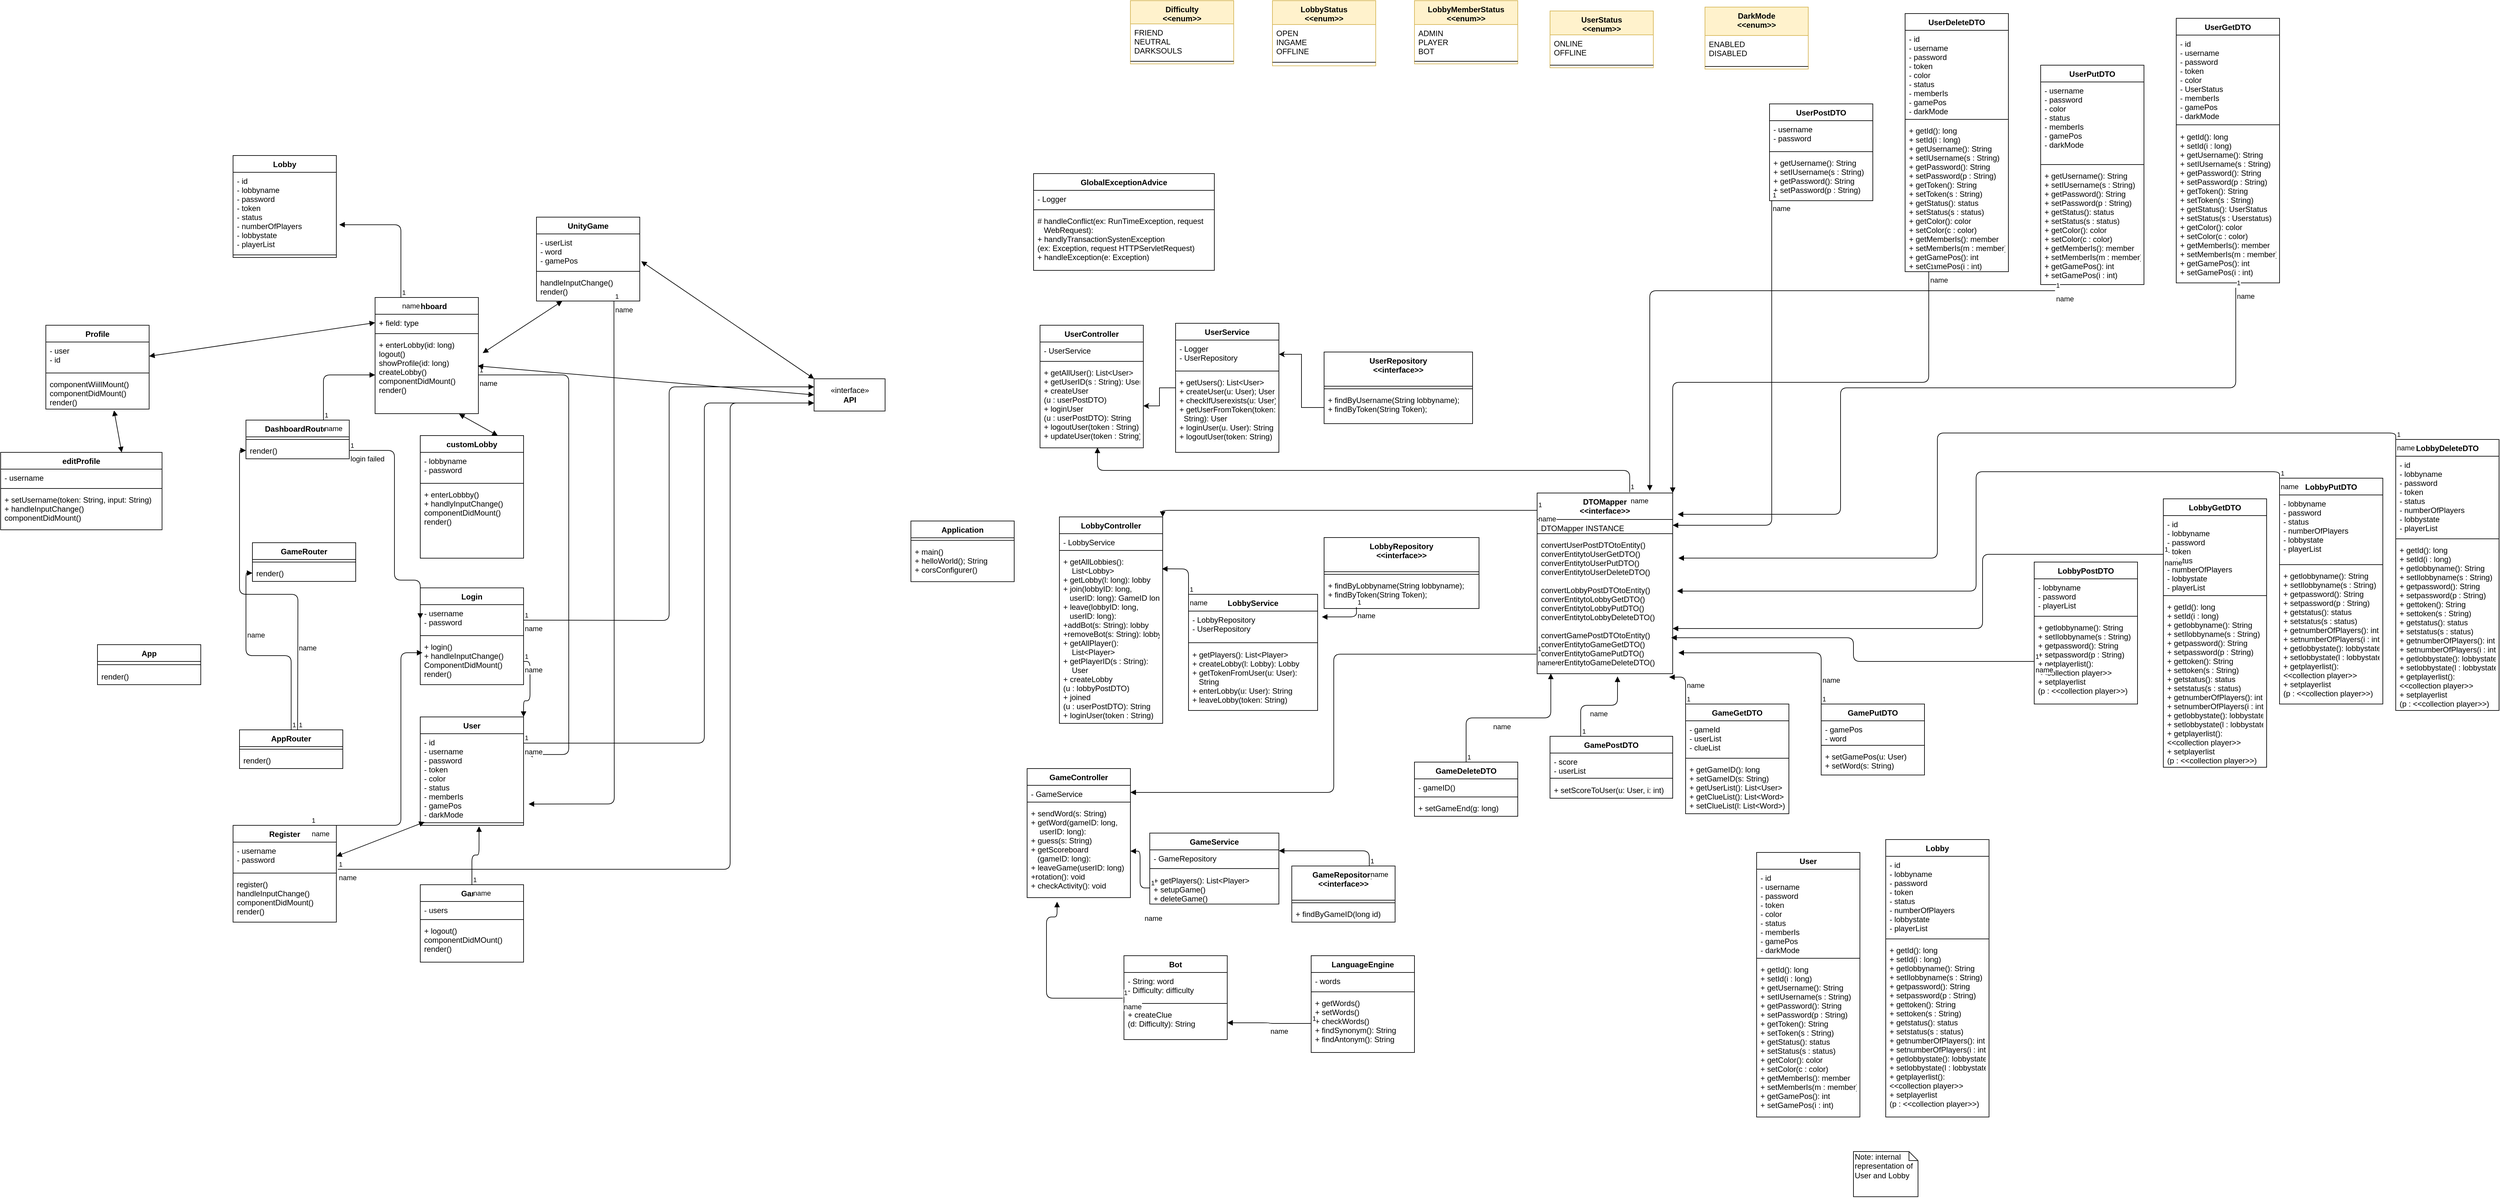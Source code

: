 <mxfile version="12.6.5" type="device"><diagram id="wZyMWJGy3QDH1GnIlFI3" name="Page-1"><mxGraphModel dx="1097" dy="746" grid="1" gridSize="10" guides="1" tooltips="1" connect="1" arrows="1" fold="1" page="1" pageScale="1" pageWidth="4681" pageHeight="3300" math="0" shadow="0"><root><mxCell id="0"/><mxCell id="1" parent="0"/><mxCell id="5HeBBs7B9oOjDYy2JJys-1" value="Lobby" style="swimlane;fontStyle=1;align=center;verticalAlign=top;childLayout=stackLayout;horizontal=1;startSize=26;horizontalStack=0;resizeParent=1;resizeParentMax=0;resizeLast=0;collapsible=1;marginBottom=0;" parent="1" vertex="1"><mxGeometry x="1120" y="1080" width="160" height="158" as="geometry"/></mxCell><mxCell id="5HeBBs7B9oOjDYy2JJys-2" value="- id&#10;- lobbyname&#10;- password&#10;- token&#10;- status&#10;- numberOfPlayers&#10;- lobbystate&#10;- playerList" style="text;strokeColor=none;fillColor=none;align=left;verticalAlign=top;spacingLeft=4;spacingRight=4;overflow=hidden;rotatable=0;points=[[0,0.5],[1,0.5]];portConstraint=eastwest;" parent="5HeBBs7B9oOjDYy2JJys-1" vertex="1"><mxGeometry y="26" width="160" height="124" as="geometry"/></mxCell><mxCell id="5HeBBs7B9oOjDYy2JJys-3" value="" style="line;strokeWidth=1;fillColor=none;align=left;verticalAlign=middle;spacingTop=-1;spacingLeft=3;spacingRight=3;rotatable=0;labelPosition=right;points=[];portConstraint=eastwest;" parent="5HeBBs7B9oOjDYy2JJys-1" vertex="1"><mxGeometry y="150" width="160" height="8" as="geometry"/></mxCell><mxCell id="5HeBBs7B9oOjDYy2JJys-5" value="User" style="swimlane;fontStyle=1;align=center;verticalAlign=top;childLayout=stackLayout;horizontal=1;startSize=26;horizontalStack=0;resizeParent=1;resizeParentMax=0;resizeLast=0;collapsible=1;marginBottom=0;" parent="1" vertex="1"><mxGeometry x="3480" y="2160" width="160" height="410" as="geometry"/></mxCell><mxCell id="5HeBBs7B9oOjDYy2JJys-6" value="- id&#10;- username&#10;- password&#10;- token&#10;- color&#10;- status&#10;- memberIs&#10;- gamePos&#10;- darkMode" style="text;strokeColor=none;fillColor=none;align=left;verticalAlign=top;spacingLeft=4;spacingRight=4;overflow=hidden;rotatable=0;points=[[0,0.5],[1,0.5]];portConstraint=eastwest;" parent="5HeBBs7B9oOjDYy2JJys-5" vertex="1"><mxGeometry y="26" width="160" height="134" as="geometry"/></mxCell><mxCell id="5HeBBs7B9oOjDYy2JJys-7" value="" style="line;strokeWidth=1;fillColor=none;align=left;verticalAlign=middle;spacingTop=-1;spacingLeft=3;spacingRight=3;rotatable=0;labelPosition=right;points=[];portConstraint=eastwest;" parent="5HeBBs7B9oOjDYy2JJys-5" vertex="1"><mxGeometry y="160" width="160" height="8" as="geometry"/></mxCell><mxCell id="5HeBBs7B9oOjDYy2JJys-8" value="+ getId(): long&#10;+ setId(i : long)&#10;+ getUsername(): String&#10;+ setIUsername(s : String)&#10;+ getPassword(): String&#10;+ setPassword(p : String)&#10;+ getToken(): String&#10;+ setToken(s : String)&#10;+ getStatus(): status&#10;+ setStatus(s : status)&#10;+ getColor(): color&#10;+ setColor(c : color)&#10;+ getMemberIs(): member&#10;+ setMemberIs(m : member)&#10;+ getGamePos(): int&#10;+ setGamePos(i : int)" style="text;strokeColor=none;fillColor=none;align=left;verticalAlign=top;spacingLeft=4;spacingRight=4;overflow=hidden;rotatable=0;points=[[0,0.5],[1,0.5]];portConstraint=eastwest;" parent="5HeBBs7B9oOjDYy2JJys-5" vertex="1"><mxGeometry y="168" width="160" height="242" as="geometry"/></mxCell><mxCell id="5HeBBs7B9oOjDYy2JJys-9" value="UnityGame" style="swimlane;fontStyle=1;align=center;verticalAlign=top;childLayout=stackLayout;horizontal=1;startSize=26;horizontalStack=0;resizeParent=1;resizeParentMax=0;resizeLast=0;collapsible=1;marginBottom=0;" parent="1" vertex="1"><mxGeometry x="1590" y="1175.56" width="160" height="130" as="geometry"/></mxCell><mxCell id="5HeBBs7B9oOjDYy2JJys-10" value="- userList&#10;- word&#10;- gamePos" style="text;strokeColor=none;fillColor=none;align=left;verticalAlign=top;spacingLeft=4;spacingRight=4;overflow=hidden;rotatable=0;points=[[0,0.5],[1,0.5]];portConstraint=eastwest;" parent="5HeBBs7B9oOjDYy2JJys-9" vertex="1"><mxGeometry y="26" width="160" height="54" as="geometry"/></mxCell><mxCell id="5HeBBs7B9oOjDYy2JJys-11" value="" style="line;strokeWidth=1;fillColor=none;align=left;verticalAlign=middle;spacingTop=-1;spacingLeft=3;spacingRight=3;rotatable=0;labelPosition=right;points=[];portConstraint=eastwest;" parent="5HeBBs7B9oOjDYy2JJys-9" vertex="1"><mxGeometry y="80" width="160" height="8" as="geometry"/></mxCell><mxCell id="5HeBBs7B9oOjDYy2JJys-12" value="handleInputChange()&#10;render()" style="text;strokeColor=none;fillColor=none;align=left;verticalAlign=top;spacingLeft=4;spacingRight=4;overflow=hidden;rotatable=0;points=[[0,0.5],[1,0.5]];portConstraint=eastwest;" parent="5HeBBs7B9oOjDYy2JJys-9" vertex="1"><mxGeometry y="88" width="160" height="42" as="geometry"/></mxCell><mxCell id="5HeBBs7B9oOjDYy2JJys-13" value="UserController" style="swimlane;fontStyle=1;align=center;verticalAlign=top;childLayout=stackLayout;horizontal=1;startSize=26;horizontalStack=0;resizeParent=1;resizeParentMax=0;resizeLast=0;collapsible=1;marginBottom=0;" parent="1" vertex="1"><mxGeometry x="2370" y="1343" width="160" height="190" as="geometry"/></mxCell><mxCell id="5HeBBs7B9oOjDYy2JJys-14" value="- UserService" style="text;strokeColor=none;fillColor=none;align=left;verticalAlign=top;spacingLeft=4;spacingRight=4;overflow=hidden;rotatable=0;points=[[0,0.5],[1,0.5]];portConstraint=eastwest;" parent="5HeBBs7B9oOjDYy2JJys-13" vertex="1"><mxGeometry y="26" width="160" height="26" as="geometry"/></mxCell><mxCell id="5HeBBs7B9oOjDYy2JJys-15" value="" style="line;strokeWidth=1;fillColor=none;align=left;verticalAlign=middle;spacingTop=-1;spacingLeft=3;spacingRight=3;rotatable=0;labelPosition=right;points=[];portConstraint=eastwest;" parent="5HeBBs7B9oOjDYy2JJys-13" vertex="1"><mxGeometry y="52" width="160" height="8" as="geometry"/></mxCell><mxCell id="5HeBBs7B9oOjDYy2JJys-16" value="+ getAllUser(): List&lt;User&gt;&#10;+ getUserID(s : String): User&#10;+ createUser&#10;(u : userPostDTO)&#10;+ loginUser&#10;(u : userPostDTO): String&#10;+ logoutUser(token : String)&#10;+ updateUser(token : String)" style="text;strokeColor=none;fillColor=none;align=left;verticalAlign=top;spacingLeft=4;spacingRight=4;overflow=hidden;rotatable=0;points=[[0,0.5],[1,0.5]];portConstraint=eastwest;" parent="5HeBBs7B9oOjDYy2JJys-13" vertex="1"><mxGeometry y="60" width="160" height="130" as="geometry"/></mxCell><mxCell id="5HeBBs7B9oOjDYy2JJys-17" value="LobbyController" style="swimlane;fontStyle=1;align=center;verticalAlign=top;childLayout=stackLayout;horizontal=1;startSize=26;horizontalStack=0;resizeParent=1;resizeParentMax=0;resizeLast=0;collapsible=1;marginBottom=0;" parent="1" vertex="1"><mxGeometry x="2400" y="1640" width="160" height="320" as="geometry"/></mxCell><mxCell id="5HeBBs7B9oOjDYy2JJys-18" value="- LobbyService" style="text;strokeColor=none;fillColor=none;align=left;verticalAlign=top;spacingLeft=4;spacingRight=4;overflow=hidden;rotatable=0;points=[[0,0.5],[1,0.5]];portConstraint=eastwest;" parent="5HeBBs7B9oOjDYy2JJys-17" vertex="1"><mxGeometry y="26" width="160" height="22" as="geometry"/></mxCell><mxCell id="5HeBBs7B9oOjDYy2JJys-19" value="" style="line;strokeWidth=1;fillColor=none;align=left;verticalAlign=middle;spacingTop=-1;spacingLeft=3;spacingRight=3;rotatable=0;labelPosition=right;points=[];portConstraint=eastwest;" parent="5HeBBs7B9oOjDYy2JJys-17" vertex="1"><mxGeometry y="48" width="160" height="8" as="geometry"/></mxCell><mxCell id="5HeBBs7B9oOjDYy2JJys-20" value="+ getAllLobbies(): &#10;    List&lt;Lobby&gt;&#10;+ getLobby(l: long): lobby&#10;+ join(lobbyID: long, &#10;   userID: long): GameID long&#10;+ leave(lobbyID: long, &#10;   userID: long):&#10;+addBot(s: String): lobby&#10;+removeBot(s: String): lobby&#10;+ getAllPlayer(): &#10;    List&lt;Player&gt;&#10;+ getPlayerID(s : String): &#10;    User&#10;+ createLobby&#10;(u : lobbyPostDTO)&#10;+ joined&#10;(u : userPostDTO): String&#10;+ loginUser(token : String)" style="text;strokeColor=none;fillColor=none;align=left;verticalAlign=top;spacingLeft=4;spacingRight=4;overflow=hidden;rotatable=0;points=[[0,0.5],[1,0.5]];portConstraint=eastwest;" parent="5HeBBs7B9oOjDYy2JJys-17" vertex="1"><mxGeometry y="56" width="160" height="264" as="geometry"/></mxCell><mxCell id="5HeBBs7B9oOjDYy2JJys-21" value="Dashboard" style="swimlane;fontStyle=1;align=center;verticalAlign=top;childLayout=stackLayout;horizontal=1;startSize=26;horizontalStack=0;resizeParent=1;resizeParentMax=0;resizeLast=0;collapsible=1;marginBottom=0;" parent="1" vertex="1"><mxGeometry x="1340" y="1300" width="160" height="180" as="geometry"/></mxCell><mxCell id="5HeBBs7B9oOjDYy2JJys-22" value="+ field: type" style="text;strokeColor=none;fillColor=none;align=left;verticalAlign=top;spacingLeft=4;spacingRight=4;overflow=hidden;rotatable=0;points=[[0,0.5],[1,0.5]];portConstraint=eastwest;" parent="5HeBBs7B9oOjDYy2JJys-21" vertex="1"><mxGeometry y="26" width="160" height="26" as="geometry"/></mxCell><mxCell id="5HeBBs7B9oOjDYy2JJys-23" value="" style="line;strokeWidth=1;fillColor=none;align=left;verticalAlign=middle;spacingTop=-1;spacingLeft=3;spacingRight=3;rotatable=0;labelPosition=right;points=[];portConstraint=eastwest;" parent="5HeBBs7B9oOjDYy2JJys-21" vertex="1"><mxGeometry y="52" width="160" height="8" as="geometry"/></mxCell><mxCell id="5HeBBs7B9oOjDYy2JJys-24" value="+ enterLobby(id: long)&#10;logout()&#10;showProfile(id: long)&#10;createLobby()&#10;componentDidMount()&#10;render()" style="text;strokeColor=none;fillColor=none;align=left;verticalAlign=top;spacingLeft=4;spacingRight=4;overflow=hidden;rotatable=0;points=[[0,0.5],[1,0.5]];portConstraint=eastwest;" parent="5HeBBs7B9oOjDYy2JJys-21" vertex="1"><mxGeometry y="60" width="160" height="120" as="geometry"/></mxCell><mxCell id="5HeBBs7B9oOjDYy2JJys-29" value="Game" style="swimlane;fontStyle=1;align=center;verticalAlign=top;childLayout=stackLayout;horizontal=1;startSize=26;horizontalStack=0;resizeParent=1;resizeParentMax=0;resizeLast=0;collapsible=1;marginBottom=0;" parent="1" vertex="1"><mxGeometry x="1410" y="2210" width="160" height="120" as="geometry"/></mxCell><mxCell id="5HeBBs7B9oOjDYy2JJys-30" value="- users" style="text;strokeColor=none;fillColor=none;align=left;verticalAlign=top;spacingLeft=4;spacingRight=4;overflow=hidden;rotatable=0;points=[[0,0.5],[1,0.5]];portConstraint=eastwest;" parent="5HeBBs7B9oOjDYy2JJys-29" vertex="1"><mxGeometry y="26" width="160" height="24" as="geometry"/></mxCell><mxCell id="5HeBBs7B9oOjDYy2JJys-31" value="" style="line;strokeWidth=1;fillColor=none;align=left;verticalAlign=middle;spacingTop=-1;spacingLeft=3;spacingRight=3;rotatable=0;labelPosition=right;points=[];portConstraint=eastwest;" parent="5HeBBs7B9oOjDYy2JJys-29" vertex="1"><mxGeometry y="50" width="160" height="8" as="geometry"/></mxCell><mxCell id="5HeBBs7B9oOjDYy2JJys-32" value="+ logout()&#10;componentDidMOunt()&#10;render()" style="text;strokeColor=none;fillColor=none;align=left;verticalAlign=top;spacingLeft=4;spacingRight=4;overflow=hidden;rotatable=0;points=[[0,0.5],[1,0.5]];portConstraint=eastwest;" parent="5HeBBs7B9oOjDYy2JJys-29" vertex="1"><mxGeometry y="58" width="160" height="62" as="geometry"/></mxCell><mxCell id="5HeBBs7B9oOjDYy2JJys-33" value="Bot" style="swimlane;fontStyle=1;align=center;verticalAlign=top;childLayout=stackLayout;horizontal=1;startSize=26;horizontalStack=0;resizeParent=1;resizeParentMax=0;resizeLast=0;collapsible=1;marginBottom=0;" parent="1" vertex="1"><mxGeometry x="2500" y="2320" width="160" height="130" as="geometry"/></mxCell><mxCell id="5HeBBs7B9oOjDYy2JJys-34" value="- String: word&#10;- Difficulty: difficulty" style="text;strokeColor=none;fillColor=none;align=left;verticalAlign=top;spacingLeft=4;spacingRight=4;overflow=hidden;rotatable=0;points=[[0,0.5],[1,0.5]];portConstraint=eastwest;" parent="5HeBBs7B9oOjDYy2JJys-33" vertex="1"><mxGeometry y="26" width="160" height="44" as="geometry"/></mxCell><mxCell id="5HeBBs7B9oOjDYy2JJys-35" value="" style="line;strokeWidth=1;fillColor=none;align=left;verticalAlign=middle;spacingTop=-1;spacingLeft=3;spacingRight=3;rotatable=0;labelPosition=right;points=[];portConstraint=eastwest;" parent="5HeBBs7B9oOjDYy2JJys-33" vertex="1"><mxGeometry y="70" width="160" height="8" as="geometry"/></mxCell><mxCell id="5HeBBs7B9oOjDYy2JJys-36" value="+ createClue&#10;(d: Difficulty): String" style="text;strokeColor=none;fillColor=none;align=left;verticalAlign=top;spacingLeft=4;spacingRight=4;overflow=hidden;rotatable=0;points=[[0,0.5],[1,0.5]];portConstraint=eastwest;" parent="5HeBBs7B9oOjDYy2JJys-33" vertex="1"><mxGeometry y="78" width="160" height="52" as="geometry"/></mxCell><mxCell id="5HeBBs7B9oOjDYy2JJys-37" value="Register" style="swimlane;fontStyle=1;align=center;verticalAlign=top;childLayout=stackLayout;horizontal=1;startSize=26;horizontalStack=0;resizeParent=1;resizeParentMax=0;resizeLast=0;collapsible=1;marginBottom=0;" parent="1" vertex="1"><mxGeometry x="1120" y="2118" width="160" height="150" as="geometry"/></mxCell><mxCell id="5HeBBs7B9oOjDYy2JJys-38" value="- username&#10;- password" style="text;strokeColor=none;fillColor=none;align=left;verticalAlign=top;spacingLeft=4;spacingRight=4;overflow=hidden;rotatable=0;points=[[0,0.5],[1,0.5]];portConstraint=eastwest;" parent="5HeBBs7B9oOjDYy2JJys-37" vertex="1"><mxGeometry y="26" width="160" height="44" as="geometry"/></mxCell><mxCell id="5HeBBs7B9oOjDYy2JJys-39" value="" style="line;strokeWidth=1;fillColor=none;align=left;verticalAlign=middle;spacingTop=-1;spacingLeft=3;spacingRight=3;rotatable=0;labelPosition=right;points=[];portConstraint=eastwest;" parent="5HeBBs7B9oOjDYy2JJys-37" vertex="1"><mxGeometry y="70" width="160" height="8" as="geometry"/></mxCell><mxCell id="5HeBBs7B9oOjDYy2JJys-40" value="register()&#10;handleInputChange()&#10;componentDidMount()&#10;render()" style="text;strokeColor=none;fillColor=none;align=left;verticalAlign=top;spacingLeft=4;spacingRight=4;overflow=hidden;rotatable=0;points=[[0,0.5],[1,0.5]];portConstraint=eastwest;" parent="5HeBBs7B9oOjDYy2JJys-37" vertex="1"><mxGeometry y="78" width="160" height="72" as="geometry"/></mxCell><mxCell id="5HeBBs7B9oOjDYy2JJys-41" value="Login" style="swimlane;fontStyle=1;align=center;verticalAlign=top;childLayout=stackLayout;horizontal=1;startSize=26;horizontalStack=0;resizeParent=1;resizeParentMax=0;resizeLast=0;collapsible=1;marginBottom=0;" parent="1" vertex="1"><mxGeometry x="1410" y="1750" width="160" height="150" as="geometry"/></mxCell><mxCell id="5HeBBs7B9oOjDYy2JJys-42" value="- username&#10;- password" style="text;strokeColor=none;fillColor=none;align=left;verticalAlign=top;spacingLeft=4;spacingRight=4;overflow=hidden;rotatable=0;points=[[0,0.5],[1,0.5]];portConstraint=eastwest;" parent="5HeBBs7B9oOjDYy2JJys-41" vertex="1"><mxGeometry y="26" width="160" height="44" as="geometry"/></mxCell><mxCell id="5HeBBs7B9oOjDYy2JJys-43" value="" style="line;strokeWidth=1;fillColor=none;align=left;verticalAlign=middle;spacingTop=-1;spacingLeft=3;spacingRight=3;rotatable=0;labelPosition=right;points=[];portConstraint=eastwest;" parent="5HeBBs7B9oOjDYy2JJys-41" vertex="1"><mxGeometry y="70" width="160" height="8" as="geometry"/></mxCell><mxCell id="5HeBBs7B9oOjDYy2JJys-44" value="+ login()&#10;+ handleInputChange()&#10;ComponentDidMount()&#10;render()" style="text;strokeColor=none;fillColor=none;align=left;verticalAlign=top;spacingLeft=4;spacingRight=4;overflow=hidden;rotatable=0;points=[[0,0.5],[1,0.5]];portConstraint=eastwest;" parent="5HeBBs7B9oOjDYy2JJys-41" vertex="1"><mxGeometry y="78" width="160" height="72" as="geometry"/></mxCell><mxCell id="5HeBBs7B9oOjDYy2JJys-45" value="Profile" style="swimlane;fontStyle=1;align=center;verticalAlign=top;childLayout=stackLayout;horizontal=1;startSize=26;horizontalStack=0;resizeParent=1;resizeParentMax=0;resizeLast=0;collapsible=1;marginBottom=0;" parent="1" vertex="1"><mxGeometry x="830" y="1343" width="160" height="130" as="geometry"/></mxCell><mxCell id="5HeBBs7B9oOjDYy2JJys-46" value="- user&#10;- id" style="text;strokeColor=none;fillColor=none;align=left;verticalAlign=top;spacingLeft=4;spacingRight=4;overflow=hidden;rotatable=0;points=[[0,0.5],[1,0.5]];portConstraint=eastwest;" parent="5HeBBs7B9oOjDYy2JJys-45" vertex="1"><mxGeometry y="26" width="160" height="44" as="geometry"/></mxCell><mxCell id="5HeBBs7B9oOjDYy2JJys-47" value="" style="line;strokeWidth=1;fillColor=none;align=left;verticalAlign=middle;spacingTop=-1;spacingLeft=3;spacingRight=3;rotatable=0;labelPosition=right;points=[];portConstraint=eastwest;" parent="5HeBBs7B9oOjDYy2JJys-45" vertex="1"><mxGeometry y="70" width="160" height="8" as="geometry"/></mxCell><mxCell id="5HeBBs7B9oOjDYy2JJys-48" value="componentWiillMount()&#10;componentDidMount()&#10;render()" style="text;strokeColor=none;fillColor=none;align=left;verticalAlign=top;spacingLeft=4;spacingRight=4;overflow=hidden;rotatable=0;points=[[0,0.5],[1,0.5]];portConstraint=eastwest;" parent="5HeBBs7B9oOjDYy2JJys-45" vertex="1"><mxGeometry y="78" width="160" height="52" as="geometry"/></mxCell><mxCell id="5HeBBs7B9oOjDYy2JJys-49" value="editProfile" style="swimlane;fontStyle=1;align=center;verticalAlign=top;childLayout=stackLayout;horizontal=1;startSize=26;horizontalStack=0;resizeParent=1;resizeParentMax=0;resizeLast=0;collapsible=1;marginBottom=0;" parent="1" vertex="1"><mxGeometry x="760" y="1540" width="250" height="120" as="geometry"/></mxCell><mxCell id="5HeBBs7B9oOjDYy2JJys-50" value="- username" style="text;strokeColor=none;fillColor=none;align=left;verticalAlign=top;spacingLeft=4;spacingRight=4;overflow=hidden;rotatable=0;points=[[0,0.5],[1,0.5]];portConstraint=eastwest;" parent="5HeBBs7B9oOjDYy2JJys-49" vertex="1"><mxGeometry y="26" width="250" height="26" as="geometry"/></mxCell><mxCell id="5HeBBs7B9oOjDYy2JJys-51" value="" style="line;strokeWidth=1;fillColor=none;align=left;verticalAlign=middle;spacingTop=-1;spacingLeft=3;spacingRight=3;rotatable=0;labelPosition=right;points=[];portConstraint=eastwest;" parent="5HeBBs7B9oOjDYy2JJys-49" vertex="1"><mxGeometry y="52" width="250" height="8" as="geometry"/></mxCell><mxCell id="5HeBBs7B9oOjDYy2JJys-52" value="+ setUsername(token: String, input: String)&#10;+ handleInputChange()&#10;componentDidMount()" style="text;strokeColor=none;fillColor=none;align=left;verticalAlign=top;spacingLeft=4;spacingRight=4;overflow=hidden;rotatable=0;points=[[0,0.5],[1,0.5]];portConstraint=eastwest;" parent="5HeBBs7B9oOjDYy2JJys-49" vertex="1"><mxGeometry y="60" width="250" height="60" as="geometry"/></mxCell><mxCell id="5HeBBs7B9oOjDYy2JJys-53" value="AppRouter&#10;" style="swimlane;fontStyle=1;align=center;verticalAlign=top;childLayout=stackLayout;horizontal=1;startSize=26;horizontalStack=0;resizeParent=1;resizeParentMax=0;resizeLast=0;collapsible=1;marginBottom=0;" parent="1" vertex="1"><mxGeometry x="1130" y="1970" width="160" height="60" as="geometry"/></mxCell><mxCell id="5HeBBs7B9oOjDYy2JJys-55" value="" style="line;strokeWidth=1;fillColor=none;align=left;verticalAlign=middle;spacingTop=-1;spacingLeft=3;spacingRight=3;rotatable=0;labelPosition=right;points=[];portConstraint=eastwest;" parent="5HeBBs7B9oOjDYy2JJys-53" vertex="1"><mxGeometry y="26" width="160" height="8" as="geometry"/></mxCell><mxCell id="5HeBBs7B9oOjDYy2JJys-56" value="render()" style="text;strokeColor=none;fillColor=none;align=left;verticalAlign=top;spacingLeft=4;spacingRight=4;overflow=hidden;rotatable=0;points=[[0,0.5],[1,0.5]];portConstraint=eastwest;" parent="5HeBBs7B9oOjDYy2JJys-53" vertex="1"><mxGeometry y="34" width="160" height="26" as="geometry"/></mxCell><mxCell id="5HeBBs7B9oOjDYy2JJys-57" value="GameRouter&#10;" style="swimlane;fontStyle=1;align=center;verticalAlign=top;childLayout=stackLayout;horizontal=1;startSize=26;horizontalStack=0;resizeParent=1;resizeParentMax=0;resizeLast=0;collapsible=1;marginBottom=0;" parent="1" vertex="1"><mxGeometry x="1150" y="1680" width="160" height="60" as="geometry"/></mxCell><mxCell id="5HeBBs7B9oOjDYy2JJys-59" value="" style="line;strokeWidth=1;fillColor=none;align=left;verticalAlign=middle;spacingTop=-1;spacingLeft=3;spacingRight=3;rotatable=0;labelPosition=right;points=[];portConstraint=eastwest;" parent="5HeBBs7B9oOjDYy2JJys-57" vertex="1"><mxGeometry y="26" width="160" height="8" as="geometry"/></mxCell><mxCell id="5HeBBs7B9oOjDYy2JJys-60" value="render()" style="text;strokeColor=none;fillColor=none;align=left;verticalAlign=top;spacingLeft=4;spacingRight=4;overflow=hidden;rotatable=0;points=[[0,0.5],[1,0.5]];portConstraint=eastwest;" parent="5HeBBs7B9oOjDYy2JJys-57" vertex="1"><mxGeometry y="34" width="160" height="26" as="geometry"/></mxCell><mxCell id="5HeBBs7B9oOjDYy2JJys-61" value="DashboardRouter" style="swimlane;fontStyle=1;align=center;verticalAlign=top;childLayout=stackLayout;horizontal=1;startSize=26;horizontalStack=0;resizeParent=1;resizeParentMax=0;resizeLast=0;collapsible=1;marginBottom=0;" parent="1" vertex="1"><mxGeometry x="1140" y="1490" width="160" height="60" as="geometry"/></mxCell><mxCell id="5HeBBs7B9oOjDYy2JJys-63" value="" style="line;strokeWidth=1;fillColor=none;align=left;verticalAlign=middle;spacingTop=-1;spacingLeft=3;spacingRight=3;rotatable=0;labelPosition=right;points=[];portConstraint=eastwest;" parent="5HeBBs7B9oOjDYy2JJys-61" vertex="1"><mxGeometry y="26" width="160" height="8" as="geometry"/></mxCell><mxCell id="5HeBBs7B9oOjDYy2JJys-64" value="render()" style="text;strokeColor=none;fillColor=none;align=left;verticalAlign=top;spacingLeft=4;spacingRight=4;overflow=hidden;rotatable=0;points=[[0,0.5],[1,0.5]];portConstraint=eastwest;" parent="5HeBBs7B9oOjDYy2JJys-61" vertex="1"><mxGeometry y="34" width="160" height="26" as="geometry"/></mxCell><mxCell id="5HeBBs7B9oOjDYy2JJys-65" value="App" style="swimlane;fontStyle=1;align=center;verticalAlign=top;childLayout=stackLayout;horizontal=1;startSize=26;horizontalStack=0;resizeParent=1;resizeParentMax=0;resizeLast=0;collapsible=1;marginBottom=0;" parent="1" vertex="1"><mxGeometry x="910" y="1838" width="160" height="62" as="geometry"/></mxCell><mxCell id="5HeBBs7B9oOjDYy2JJys-67" value="" style="line;strokeWidth=1;fillColor=none;align=left;verticalAlign=middle;spacingTop=-1;spacingLeft=3;spacingRight=3;rotatable=0;labelPosition=right;points=[];portConstraint=eastwest;" parent="5HeBBs7B9oOjDYy2JJys-65" vertex="1"><mxGeometry y="26" width="160" height="10" as="geometry"/></mxCell><mxCell id="5HeBBs7B9oOjDYy2JJys-68" value="render()" style="text;strokeColor=none;fillColor=none;align=left;verticalAlign=top;spacingLeft=4;spacingRight=4;overflow=hidden;rotatable=0;points=[[0,0.5],[1,0.5]];portConstraint=eastwest;" parent="5HeBBs7B9oOjDYy2JJys-65" vertex="1"><mxGeometry y="36" width="160" height="26" as="geometry"/></mxCell><mxCell id="5HeBBs7B9oOjDYy2JJys-69" value="UserStatus&#10;&lt;&lt;enum&gt;&gt;" style="swimlane;fontStyle=1;align=center;verticalAlign=top;childLayout=stackLayout;horizontal=1;startSize=37;horizontalStack=0;resizeParent=1;resizeParentMax=0;resizeLast=0;collapsible=1;marginBottom=0;fillColor=#fff2cc;strokeColor=#d6b656;" parent="1" vertex="1"><mxGeometry x="3160" y="856" width="160" height="88" as="geometry"/></mxCell><mxCell id="5HeBBs7B9oOjDYy2JJys-70" value="ONLINE&#10;OFFLINE" style="text;strokeColor=none;fillColor=none;align=left;verticalAlign=top;spacingLeft=4;spacingRight=4;overflow=hidden;rotatable=0;points=[[0,0.5],[1,0.5]];portConstraint=eastwest;" parent="5HeBBs7B9oOjDYy2JJys-69" vertex="1"><mxGeometry y="37" width="160" height="43" as="geometry"/></mxCell><mxCell id="5HeBBs7B9oOjDYy2JJys-71" value="" style="line;strokeWidth=1;fillColor=none;align=left;verticalAlign=middle;spacingTop=-1;spacingLeft=3;spacingRight=3;rotatable=0;labelPosition=right;points=[];portConstraint=eastwest;" parent="5HeBBs7B9oOjDYy2JJys-69" vertex="1"><mxGeometry y="80" width="160" height="8" as="geometry"/></mxCell><mxCell id="5HeBBs7B9oOjDYy2JJys-73" value="LobbyStatus&#10;&lt;&lt;enum&gt;&gt;" style="swimlane;fontStyle=1;align=center;verticalAlign=top;childLayout=stackLayout;horizontal=1;startSize=37;horizontalStack=0;resizeParent=1;resizeParentMax=0;resizeLast=0;collapsible=1;marginBottom=0;fillColor=#fff2cc;strokeColor=#d6b656;" parent="1" vertex="1"><mxGeometry x="2730" y="840" width="160" height="101" as="geometry"/></mxCell><mxCell id="5HeBBs7B9oOjDYy2JJys-74" value="OPEN&#10;INGAME&#10;OFFLINE" style="text;strokeColor=none;fillColor=none;align=left;verticalAlign=top;spacingLeft=4;spacingRight=4;overflow=hidden;rotatable=0;points=[[0,0.5],[1,0.5]];portConstraint=eastwest;" parent="5HeBBs7B9oOjDYy2JJys-73" vertex="1"><mxGeometry y="37" width="160" height="53" as="geometry"/></mxCell><mxCell id="5HeBBs7B9oOjDYy2JJys-75" value="" style="line;strokeWidth=1;fillColor=none;align=left;verticalAlign=middle;spacingTop=-1;spacingLeft=3;spacingRight=3;rotatable=0;labelPosition=right;points=[];portConstraint=eastwest;" parent="5HeBBs7B9oOjDYy2JJys-73" vertex="1"><mxGeometry y="90" width="160" height="11" as="geometry"/></mxCell><mxCell id="5HeBBs7B9oOjDYy2JJys-77" value="LobbyMemberStatus&#10;&lt;&lt;enum&gt;&gt;" style="swimlane;fontStyle=1;align=center;verticalAlign=top;childLayout=stackLayout;horizontal=1;startSize=37;horizontalStack=0;resizeParent=1;resizeParentMax=0;resizeLast=0;collapsible=1;marginBottom=0;fillColor=#fff2cc;strokeColor=#d6b656;" parent="1" vertex="1"><mxGeometry x="2950" y="840" width="160" height="98" as="geometry"/></mxCell><mxCell id="5HeBBs7B9oOjDYy2JJys-78" value="ADMIN&#10;PLAYER&#10;BOT" style="text;strokeColor=none;fillColor=none;align=left;verticalAlign=top;spacingLeft=4;spacingRight=4;overflow=hidden;rotatable=0;points=[[0,0.5],[1,0.5]];portConstraint=eastwest;" parent="5HeBBs7B9oOjDYy2JJys-77" vertex="1"><mxGeometry y="37" width="160" height="53" as="geometry"/></mxCell><mxCell id="5HeBBs7B9oOjDYy2JJys-79" value="" style="line;strokeWidth=1;fillColor=none;align=left;verticalAlign=middle;spacingTop=-1;spacingLeft=3;spacingRight=3;rotatable=0;labelPosition=right;points=[];portConstraint=eastwest;" parent="5HeBBs7B9oOjDYy2JJys-77" vertex="1"><mxGeometry y="90" width="160" height="8" as="geometry"/></mxCell><mxCell id="5HeBBs7B9oOjDYy2JJys-81" value="GlobalExceptionAdvice" style="swimlane;fontStyle=1;align=center;verticalAlign=top;childLayout=stackLayout;horizontal=1;startSize=26;horizontalStack=0;resizeParent=1;resizeParentMax=0;resizeLast=0;collapsible=1;marginBottom=0;" parent="1" vertex="1"><mxGeometry x="2360" y="1108" width="280" height="150" as="geometry"/></mxCell><mxCell id="5HeBBs7B9oOjDYy2JJys-82" value="- Logger" style="text;strokeColor=none;fillColor=none;align=left;verticalAlign=top;spacingLeft=4;spacingRight=4;overflow=hidden;rotatable=0;points=[[0,0.5],[1,0.5]];portConstraint=eastwest;" parent="5HeBBs7B9oOjDYy2JJys-81" vertex="1"><mxGeometry y="26" width="280" height="26" as="geometry"/></mxCell><mxCell id="5HeBBs7B9oOjDYy2JJys-83" value="" style="line;strokeWidth=1;fillColor=none;align=left;verticalAlign=middle;spacingTop=-1;spacingLeft=3;spacingRight=3;rotatable=0;labelPosition=right;points=[];portConstraint=eastwest;" parent="5HeBBs7B9oOjDYy2JJys-81" vertex="1"><mxGeometry y="52" width="280" height="8" as="geometry"/></mxCell><mxCell id="5HeBBs7B9oOjDYy2JJys-84" value="# handleConflict(ex: RunTimeException, request&#10;   WebRequest): &#10;+ handlyTransactionSystenException&#10;(ex: Exception, request HTTPServletRequest)&#10;+ handleException(e: Exception)" style="text;strokeColor=none;fillColor=none;align=left;verticalAlign=top;spacingLeft=4;spacingRight=4;overflow=hidden;rotatable=0;points=[[0,0.5],[1,0.5]];portConstraint=eastwest;" parent="5HeBBs7B9oOjDYy2JJys-81" vertex="1"><mxGeometry y="60" width="280" height="90" as="geometry"/></mxCell><mxCell id="kkxWKHdtBDA71Bx1I0HV-75" style="edgeStyle=orthogonalEdgeStyle;rounded=0;orthogonalLoop=1;jettySize=auto;html=1;exitX=0;exitY=0.5;exitDx=0;exitDy=0;" edge="1" parent="1" source="5HeBBs7B9oOjDYy2JJys-88" target="5HeBBs7B9oOjDYy2JJys-146"><mxGeometry relative="1" as="geometry"/></mxCell><mxCell id="5HeBBs7B9oOjDYy2JJys-85" value="UserRepository&#10;&lt;&lt;interface&gt;&gt;" style="swimlane;fontStyle=1;align=center;verticalAlign=top;childLayout=stackLayout;horizontal=1;startSize=53;horizontalStack=0;resizeParent=1;resizeParentMax=0;resizeLast=0;collapsible=1;marginBottom=0;" parent="1" vertex="1"><mxGeometry x="2810" y="1384.5" width="230" height="111" as="geometry"/></mxCell><mxCell id="5HeBBs7B9oOjDYy2JJys-87" value="" style="line;strokeWidth=1;fillColor=none;align=left;verticalAlign=middle;spacingTop=-1;spacingLeft=3;spacingRight=3;rotatable=0;labelPosition=right;points=[];portConstraint=eastwest;" parent="5HeBBs7B9oOjDYy2JJys-85" vertex="1"><mxGeometry y="53" width="230" height="8" as="geometry"/></mxCell><mxCell id="5HeBBs7B9oOjDYy2JJys-88" value="+ findByUsername(String lobbyname);&#10;+ findByToken(String Token);" style="text;strokeColor=none;fillColor=none;align=left;verticalAlign=top;spacingLeft=4;spacingRight=4;overflow=hidden;rotatable=0;points=[[0,0.5],[1,0.5]];portConstraint=eastwest;" parent="5HeBBs7B9oOjDYy2JJys-85" vertex="1"><mxGeometry y="61" width="230" height="50" as="geometry"/></mxCell><mxCell id="5HeBBs7B9oOjDYy2JJys-93" value="UserGetDTO" style="swimlane;fontStyle=1;align=center;verticalAlign=top;childLayout=stackLayout;horizontal=1;startSize=26;horizontalStack=0;resizeParent=1;resizeParentMax=0;resizeLast=0;collapsible=1;marginBottom=0;" parent="1" vertex="1"><mxGeometry x="4130" y="867.33" width="160" height="410" as="geometry"/></mxCell><mxCell id="5HeBBs7B9oOjDYy2JJys-94" value="- id&#10;- username&#10;- password&#10;- token&#10;- color&#10;- UserStatus&#10;- memberIs&#10;- gamePos&#10;- darkMode" style="text;strokeColor=none;fillColor=none;align=left;verticalAlign=top;spacingLeft=4;spacingRight=4;overflow=hidden;rotatable=0;points=[[0,0.5],[1,0.5]];portConstraint=eastwest;" parent="5HeBBs7B9oOjDYy2JJys-93" vertex="1"><mxGeometry y="26" width="160" height="134" as="geometry"/></mxCell><mxCell id="5HeBBs7B9oOjDYy2JJys-95" value="" style="line;strokeWidth=1;fillColor=none;align=left;verticalAlign=middle;spacingTop=-1;spacingLeft=3;spacingRight=3;rotatable=0;labelPosition=right;points=[];portConstraint=eastwest;" parent="5HeBBs7B9oOjDYy2JJys-93" vertex="1"><mxGeometry y="160" width="160" height="10" as="geometry"/></mxCell><mxCell id="5HeBBs7B9oOjDYy2JJys-96" value="+ getId(): long&#10;+ setId(i : long)&#10;+ getUsername(): String&#10;+ setIUsername(s : String)&#10;+ getPassword(): String&#10;+ setPassword(p : String)&#10;+ getToken(): String&#10;+ setToken(s : String)&#10;+ getStatus(): UserStatus&#10;+ setStatus(s : Userstatus)&#10;+ getColor(): color&#10;+ setColor(c : color)&#10;+ getMemberIs(): member&#10;+ setMemberIs(m : member)&#10;+ getGamePos(): int&#10;+ setGamePos(i : int)" style="text;strokeColor=none;fillColor=none;align=left;verticalAlign=top;spacingLeft=4;spacingRight=4;overflow=hidden;rotatable=0;points=[[0,0.5],[1,0.5]];portConstraint=eastwest;" parent="5HeBBs7B9oOjDYy2JJys-93" vertex="1"><mxGeometry y="170" width="160" height="240" as="geometry"/></mxCell><mxCell id="5HeBBs7B9oOjDYy2JJys-105" value="UserDeleteDTO" style="swimlane;fontStyle=1;align=center;verticalAlign=top;childLayout=stackLayout;horizontal=1;startSize=26;horizontalStack=0;resizeParent=1;resizeParentMax=0;resizeLast=0;collapsible=1;marginBottom=0;" parent="1" vertex="1"><mxGeometry x="3710" y="860" width="160" height="400" as="geometry"/></mxCell><mxCell id="5HeBBs7B9oOjDYy2JJys-106" value="- id&#10;- username&#10;- password&#10;- token&#10;- color&#10;- status&#10;- memberIs&#10;- gamePos&#10;- darkMode" style="text;strokeColor=none;fillColor=none;align=left;verticalAlign=top;spacingLeft=4;spacingRight=4;overflow=hidden;rotatable=0;points=[[0,0.5],[1,0.5]];portConstraint=eastwest;" parent="5HeBBs7B9oOjDYy2JJys-105" vertex="1"><mxGeometry y="26" width="160" height="134" as="geometry"/></mxCell><mxCell id="5HeBBs7B9oOjDYy2JJys-107" value="" style="line;strokeWidth=1;fillColor=none;align=left;verticalAlign=middle;spacingTop=-1;spacingLeft=3;spacingRight=3;rotatable=0;labelPosition=right;points=[];portConstraint=eastwest;" parent="5HeBBs7B9oOjDYy2JJys-105" vertex="1"><mxGeometry y="160" width="160" height="8" as="geometry"/></mxCell><mxCell id="5HeBBs7B9oOjDYy2JJys-108" value="+ getId(): long&#10;+ setId(i : long)&#10;+ getUsername(): String&#10;+ setIUsername(s : String)&#10;+ getPassword(): String&#10;+ setPassword(p : String)&#10;+ getToken(): String&#10;+ setToken(s : String)&#10;+ getStatus(): status&#10;+ setStatus(s : status)&#10;+ getColor(): color&#10;+ setColor(c : color)&#10;+ getMemberIs(): member&#10;+ setMemberIs(m : member)&#10;+ getGamePos(): int&#10;+ setGamePos(i : int)" style="text;strokeColor=none;fillColor=none;align=left;verticalAlign=top;spacingLeft=4;spacingRight=4;overflow=hidden;rotatable=0;points=[[0,0.5],[1,0.5]];portConstraint=eastwest;" parent="5HeBBs7B9oOjDYy2JJys-105" vertex="1"><mxGeometry y="168" width="160" height="232" as="geometry"/></mxCell><mxCell id="5HeBBs7B9oOjDYy2JJys-121" value="LobbyPostDTO" style="swimlane;fontStyle=1;align=center;verticalAlign=top;childLayout=stackLayout;horizontal=1;startSize=26;horizontalStack=0;resizeParent=1;resizeParentMax=0;resizeLast=0;collapsible=1;marginBottom=0;" parent="1" vertex="1"><mxGeometry x="3910" y="1710" width="160" height="220" as="geometry"/></mxCell><mxCell id="5HeBBs7B9oOjDYy2JJys-122" value="- lobbyname&#10;- password&#10;- playerList" style="text;strokeColor=none;fillColor=none;align=left;verticalAlign=top;spacingLeft=4;spacingRight=4;overflow=hidden;rotatable=0;points=[[0,0.5],[1,0.5]];portConstraint=eastwest;" parent="5HeBBs7B9oOjDYy2JJys-121" vertex="1"><mxGeometry y="26" width="160" height="54" as="geometry"/></mxCell><mxCell id="5HeBBs7B9oOjDYy2JJys-123" value="" style="line;strokeWidth=1;fillColor=none;align=left;verticalAlign=middle;spacingTop=-1;spacingLeft=3;spacingRight=3;rotatable=0;labelPosition=right;points=[];portConstraint=eastwest;" parent="5HeBBs7B9oOjDYy2JJys-121" vertex="1"><mxGeometry y="80" width="160" height="8" as="geometry"/></mxCell><mxCell id="5HeBBs7B9oOjDYy2JJys-124" value="+ getlobbyname(): String&#10;+ setIlobbyname(s : String)&#10;+ getpassword(): String&#10;+ setpassword(p : String)&#10;+ getplayerlist(): &#10;&lt;&lt;collection player&gt;&gt;&#10;+ setplayerlist&#10;(p : &lt;&lt;collection player&gt;&gt;)" style="text;strokeColor=none;fillColor=none;align=left;verticalAlign=top;spacingLeft=4;spacingRight=4;overflow=hidden;rotatable=0;points=[[0,0.5],[1,0.5]];portConstraint=eastwest;" parent="5HeBBs7B9oOjDYy2JJys-121" vertex="1"><mxGeometry y="88" width="160" height="132" as="geometry"/></mxCell><mxCell id="5HeBBs7B9oOjDYy2JJys-125" value="GameGetDTO" style="swimlane;fontStyle=1;align=center;verticalAlign=top;childLayout=stackLayout;horizontal=1;startSize=26;horizontalStack=0;resizeParent=1;resizeParentMax=0;resizeLast=0;collapsible=1;marginBottom=0;" parent="1" vertex="1"><mxGeometry x="3370" y="1930" width="160" height="170" as="geometry"/></mxCell><mxCell id="5HeBBs7B9oOjDYy2JJys-126" value="- gameId&#10;- userList&#10;- clueList" style="text;strokeColor=none;fillColor=none;align=left;verticalAlign=top;spacingLeft=4;spacingRight=4;overflow=hidden;rotatable=0;points=[[0,0.5],[1,0.5]];portConstraint=eastwest;" parent="5HeBBs7B9oOjDYy2JJys-125" vertex="1"><mxGeometry y="26" width="160" height="54" as="geometry"/></mxCell><mxCell id="5HeBBs7B9oOjDYy2JJys-127" value="" style="line;strokeWidth=1;fillColor=none;align=left;verticalAlign=middle;spacingTop=-1;spacingLeft=3;spacingRight=3;rotatable=0;labelPosition=right;points=[];portConstraint=eastwest;" parent="5HeBBs7B9oOjDYy2JJys-125" vertex="1"><mxGeometry y="80" width="160" height="8" as="geometry"/></mxCell><mxCell id="5HeBBs7B9oOjDYy2JJys-128" value="+ getGameID(): long&#10;+ setGameID(s: String)&#10;+ getUserList(): List&lt;User&gt;&#10;+ getClueList(): List&lt;Word&gt;&#10;+ setClueList(l: List&lt;Word&gt;)" style="text;strokeColor=none;fillColor=none;align=left;verticalAlign=top;spacingLeft=4;spacingRight=4;overflow=hidden;rotatable=0;points=[[0,0.5],[1,0.5]];portConstraint=eastwest;" parent="5HeBBs7B9oOjDYy2JJys-125" vertex="1"><mxGeometry y="88" width="160" height="82" as="geometry"/></mxCell><mxCell id="5HeBBs7B9oOjDYy2JJys-129" value="GameDeleteDTO" style="swimlane;fontStyle=1;align=center;verticalAlign=top;childLayout=stackLayout;horizontal=1;startSize=26;horizontalStack=0;resizeParent=1;resizeParentMax=0;resizeLast=0;collapsible=1;marginBottom=0;" parent="1" vertex="1"><mxGeometry x="2950" y="2020" width="160" height="84" as="geometry"/></mxCell><mxCell id="5HeBBs7B9oOjDYy2JJys-130" value="- gameID()" style="text;strokeColor=none;fillColor=none;align=left;verticalAlign=top;spacingLeft=4;spacingRight=4;overflow=hidden;rotatable=0;points=[[0,0.5],[1,0.5]];portConstraint=eastwest;" parent="5HeBBs7B9oOjDYy2JJys-129" vertex="1"><mxGeometry y="26" width="160" height="24" as="geometry"/></mxCell><mxCell id="5HeBBs7B9oOjDYy2JJys-131" value="" style="line;strokeWidth=1;fillColor=none;align=left;verticalAlign=middle;spacingTop=-1;spacingLeft=3;spacingRight=3;rotatable=0;labelPosition=right;points=[];portConstraint=eastwest;" parent="5HeBBs7B9oOjDYy2JJys-129" vertex="1"><mxGeometry y="50" width="160" height="8" as="geometry"/></mxCell><mxCell id="5HeBBs7B9oOjDYy2JJys-132" value="+ setGameEnd(g: long)" style="text;strokeColor=none;fillColor=none;align=left;verticalAlign=top;spacingLeft=4;spacingRight=4;overflow=hidden;rotatable=0;points=[[0,0.5],[1,0.5]];portConstraint=eastwest;" parent="5HeBBs7B9oOjDYy2JJys-129" vertex="1"><mxGeometry y="58" width="160" height="26" as="geometry"/></mxCell><mxCell id="5HeBBs7B9oOjDYy2JJys-133" value="GamePutDTO" style="swimlane;fontStyle=1;align=center;verticalAlign=top;childLayout=stackLayout;horizontal=1;startSize=26;horizontalStack=0;resizeParent=1;resizeParentMax=0;resizeLast=0;collapsible=1;marginBottom=0;" parent="1" vertex="1"><mxGeometry x="3580" y="1930" width="160" height="110" as="geometry"/></mxCell><mxCell id="5HeBBs7B9oOjDYy2JJys-134" value="- gamePos&#10;- word" style="text;strokeColor=none;fillColor=none;align=left;verticalAlign=top;spacingLeft=4;spacingRight=4;overflow=hidden;rotatable=0;points=[[0,0.5],[1,0.5]];portConstraint=eastwest;" parent="5HeBBs7B9oOjDYy2JJys-133" vertex="1"><mxGeometry y="26" width="160" height="34" as="geometry"/></mxCell><mxCell id="5HeBBs7B9oOjDYy2JJys-135" value="" style="line;strokeWidth=1;fillColor=none;align=left;verticalAlign=middle;spacingTop=-1;spacingLeft=3;spacingRight=3;rotatable=0;labelPosition=right;points=[];portConstraint=eastwest;" parent="5HeBBs7B9oOjDYy2JJys-133" vertex="1"><mxGeometry y="60" width="160" height="8" as="geometry"/></mxCell><mxCell id="5HeBBs7B9oOjDYy2JJys-136" value="+ setGamePos(u: User)&#10;+ setWord(s: String)" style="text;strokeColor=none;fillColor=none;align=left;verticalAlign=top;spacingLeft=4;spacingRight=4;overflow=hidden;rotatable=0;points=[[0,0.5],[1,0.5]];portConstraint=eastwest;" parent="5HeBBs7B9oOjDYy2JJys-133" vertex="1"><mxGeometry y="68" width="160" height="42" as="geometry"/></mxCell><mxCell id="5HeBBs7B9oOjDYy2JJys-137" value="GamePostDTO" style="swimlane;fontStyle=1;align=center;verticalAlign=top;childLayout=stackLayout;horizontal=1;startSize=26;horizontalStack=0;resizeParent=1;resizeParentMax=0;resizeLast=0;collapsible=1;marginBottom=0;" parent="1" vertex="1"><mxGeometry x="3160" y="1980" width="190" height="96" as="geometry"/></mxCell><mxCell id="5HeBBs7B9oOjDYy2JJys-138" value="- score&#10;- userList" style="text;strokeColor=none;fillColor=none;align=left;verticalAlign=top;spacingLeft=4;spacingRight=4;overflow=hidden;rotatable=0;points=[[0,0.5],[1,0.5]];portConstraint=eastwest;" parent="5HeBBs7B9oOjDYy2JJys-137" vertex="1"><mxGeometry y="26" width="190" height="34" as="geometry"/></mxCell><mxCell id="5HeBBs7B9oOjDYy2JJys-139" value="" style="line;strokeWidth=1;fillColor=none;align=left;verticalAlign=middle;spacingTop=-1;spacingLeft=3;spacingRight=3;rotatable=0;labelPosition=right;points=[];portConstraint=eastwest;" parent="5HeBBs7B9oOjDYy2JJys-137" vertex="1"><mxGeometry y="60" width="190" height="10" as="geometry"/></mxCell><mxCell id="5HeBBs7B9oOjDYy2JJys-140" value="+ setScoreToUser(u: User, i: int)" style="text;strokeColor=none;fillColor=none;align=left;verticalAlign=top;spacingLeft=4;spacingRight=4;overflow=hidden;rotatable=0;points=[[0,0.5],[1,0.5]];portConstraint=eastwest;" parent="5HeBBs7B9oOjDYy2JJys-137" vertex="1"><mxGeometry y="70" width="190" height="26" as="geometry"/></mxCell><mxCell id="5HeBBs7B9oOjDYy2JJys-141" value="DTOMapper&#10;&lt;&lt;interface&gt;&gt;" style="swimlane;fontStyle=1;align=center;verticalAlign=top;childLayout=stackLayout;horizontal=1;startSize=41;horizontalStack=0;resizeParent=1;resizeParentMax=0;resizeLast=0;collapsible=1;marginBottom=0;" parent="1" vertex="1"><mxGeometry x="3140" y="1603" width="210" height="280" as="geometry"/></mxCell><mxCell id="5HeBBs7B9oOjDYy2JJys-142" value="DTOMapper INSTANCE" style="text;strokeColor=none;fillColor=none;align=left;verticalAlign=top;spacingLeft=4;spacingRight=4;overflow=hidden;rotatable=0;points=[[0,0.5],[1,0.5]];portConstraint=eastwest;" parent="5HeBBs7B9oOjDYy2JJys-141" vertex="1"><mxGeometry y="41" width="210" height="18" as="geometry"/></mxCell><mxCell id="5HeBBs7B9oOjDYy2JJys-143" value="" style="line;strokeWidth=1;fillColor=none;align=left;verticalAlign=middle;spacingTop=-1;spacingLeft=3;spacingRight=3;rotatable=0;labelPosition=right;points=[];portConstraint=eastwest;" parent="5HeBBs7B9oOjDYy2JJys-141" vertex="1"><mxGeometry y="59" width="210" height="8" as="geometry"/></mxCell><mxCell id="5HeBBs7B9oOjDYy2JJys-144" value="convertUserPostDTOtoEntity()&#10;converEntitytoUserGetDTO()&#10;converEntitytoUserPutDTO()&#10;converEntitytoUserDeleteDTO()&#10;&#10;convertLobbyPostDTOtoEntity()&#10;converEntitytoLobbyGetDTO()&#10;converEntitytoLobbyPutDTO()&#10;converEntitytoLobbyDeleteDTO()&#10;&#10;convertGamePostDTOtoEntity()&#10;converEntitytoGameGetDTO()&#10;converEntitytoGamePutDTO()&#10;converEntitytoGameDeleteDTO()&#10;" style="text;strokeColor=none;fillColor=none;align=left;verticalAlign=top;spacingLeft=4;spacingRight=4;overflow=hidden;rotatable=0;points=[[0,0.5],[1,0.5]];portConstraint=eastwest;" parent="5HeBBs7B9oOjDYy2JJys-141" vertex="1"><mxGeometry y="67" width="210" height="213" as="geometry"/></mxCell><mxCell id="kkxWKHdtBDA71Bx1I0HV-69" style="edgeStyle=orthogonalEdgeStyle;rounded=0;orthogonalLoop=1;jettySize=auto;html=1;exitX=0;exitY=0.5;exitDx=0;exitDy=0;" edge="1" parent="1" source="5HeBBs7B9oOjDYy2JJys-145" target="5HeBBs7B9oOjDYy2JJys-16"><mxGeometry relative="1" as="geometry"/></mxCell><mxCell id="5HeBBs7B9oOjDYy2JJys-145" value="UserService" style="swimlane;fontStyle=1;align=center;verticalAlign=top;childLayout=stackLayout;horizontal=1;startSize=26;horizontalStack=0;resizeParent=1;resizeParentMax=0;resizeLast=0;collapsible=1;marginBottom=0;" parent="1" vertex="1"><mxGeometry x="2580" y="1340" width="160" height="200" as="geometry"/></mxCell><mxCell id="5HeBBs7B9oOjDYy2JJys-146" value="- Logger&#10;- UserRepository" style="text;strokeColor=none;fillColor=none;align=left;verticalAlign=top;spacingLeft=4;spacingRight=4;overflow=hidden;rotatable=0;points=[[0,0.5],[1,0.5]];portConstraint=eastwest;" parent="5HeBBs7B9oOjDYy2JJys-145" vertex="1"><mxGeometry y="26" width="160" height="44" as="geometry"/></mxCell><mxCell id="5HeBBs7B9oOjDYy2JJys-147" value="" style="line;strokeWidth=1;fillColor=none;align=left;verticalAlign=middle;spacingTop=-1;spacingLeft=3;spacingRight=3;rotatable=0;labelPosition=right;points=[];portConstraint=eastwest;" parent="5HeBBs7B9oOjDYy2JJys-145" vertex="1"><mxGeometry y="70" width="160" height="8" as="geometry"/></mxCell><mxCell id="5HeBBs7B9oOjDYy2JJys-148" value="+ getUsers(): List&lt;User&gt;&#10;+ createUser(u: User); User&#10;+ checkIfUserexists(u: User)&#10;+ getUserFromToken(token:&#10;  String): User&#10;+ loginUser(u. User): String&#10;+ logoutUser(token: String)" style="text;strokeColor=none;fillColor=none;align=left;verticalAlign=top;spacingLeft=4;spacingRight=4;overflow=hidden;rotatable=0;points=[[0,0.5],[1,0.5]];portConstraint=eastwest;" parent="5HeBBs7B9oOjDYy2JJys-145" vertex="1"><mxGeometry y="78" width="160" height="122" as="geometry"/></mxCell><mxCell id="5HeBBs7B9oOjDYy2JJys-149" value="LobbyService" style="swimlane;fontStyle=1;align=center;verticalAlign=top;childLayout=stackLayout;horizontal=1;startSize=26;horizontalStack=0;resizeParent=1;resizeParentMax=0;resizeLast=0;collapsible=1;marginBottom=0;" parent="1" vertex="1"><mxGeometry x="2600" y="1760" width="200" height="180" as="geometry"/></mxCell><mxCell id="5HeBBs7B9oOjDYy2JJys-150" value="- LobbyRepository&#10;- UserRepository" style="text;strokeColor=none;fillColor=none;align=left;verticalAlign=top;spacingLeft=4;spacingRight=4;overflow=hidden;rotatable=0;points=[[0,0.5],[1,0.5]];portConstraint=eastwest;" parent="5HeBBs7B9oOjDYy2JJys-149" vertex="1"><mxGeometry y="26" width="200" height="44" as="geometry"/></mxCell><mxCell id="5HeBBs7B9oOjDYy2JJys-151" value="" style="line;strokeWidth=1;fillColor=none;align=left;verticalAlign=middle;spacingTop=-1;spacingLeft=3;spacingRight=3;rotatable=0;labelPosition=right;points=[];portConstraint=eastwest;" parent="5HeBBs7B9oOjDYy2JJys-149" vertex="1"><mxGeometry y="70" width="200" height="10" as="geometry"/></mxCell><mxCell id="5HeBBs7B9oOjDYy2JJys-152" value="+ getPlayers(): List&lt;Player&gt;&#10;+ createLobby(l: Lobby): Lobby&#10;+ getTokenFromUser(u: User):&#10;   String&#10;+ enterLobby(u: User): String&#10;+ leaveLobby(token: String)&#10;" style="text;strokeColor=none;fillColor=none;align=left;verticalAlign=top;spacingLeft=4;spacingRight=4;overflow=hidden;rotatable=0;points=[[0,0.5],[1,0.5]];portConstraint=eastwest;" parent="5HeBBs7B9oOjDYy2JJys-149" vertex="1"><mxGeometry y="80" width="200" height="100" as="geometry"/></mxCell><mxCell id="5HeBBs7B9oOjDYy2JJys-153" value="Application" style="swimlane;fontStyle=1;align=center;verticalAlign=top;childLayout=stackLayout;horizontal=1;startSize=26;horizontalStack=0;resizeParent=1;resizeParentMax=0;resizeLast=0;collapsible=1;marginBottom=0;" parent="1" vertex="1"><mxGeometry x="2170" y="1646.33" width="160" height="94" as="geometry"/></mxCell><mxCell id="5HeBBs7B9oOjDYy2JJys-155" value="" style="line;strokeWidth=1;fillColor=none;align=left;verticalAlign=middle;spacingTop=-1;spacingLeft=3;spacingRight=3;rotatable=0;labelPosition=right;points=[];portConstraint=eastwest;" parent="5HeBBs7B9oOjDYy2JJys-153" vertex="1"><mxGeometry y="26" width="160" height="8" as="geometry"/></mxCell><mxCell id="5HeBBs7B9oOjDYy2JJys-156" value="+ main()&#10;+ helloWorld(); String&#10;+ corsConfigurer()" style="text;strokeColor=none;fillColor=none;align=left;verticalAlign=top;spacingLeft=4;spacingRight=4;overflow=hidden;rotatable=0;points=[[0,0.5],[1,0.5]];portConstraint=eastwest;" parent="5HeBBs7B9oOjDYy2JJys-153" vertex="1"><mxGeometry y="34" width="160" height="60" as="geometry"/></mxCell><mxCell id="5HeBBs7B9oOjDYy2JJys-158" value="Lobby" style="swimlane;fontStyle=1;align=center;verticalAlign=top;childLayout=stackLayout;horizontal=1;startSize=26;horizontalStack=0;resizeParent=1;resizeParentMax=0;resizeLast=0;collapsible=1;marginBottom=0;" parent="1" vertex="1"><mxGeometry x="3680" y="2140" width="160" height="430" as="geometry"/></mxCell><mxCell id="5HeBBs7B9oOjDYy2JJys-159" value="- id&#10;- lobbyname&#10;- password&#10;- token&#10;- status&#10;- numberOfPlayers&#10;- lobbystate&#10;- playerList" style="text;strokeColor=none;fillColor=none;align=left;verticalAlign=top;spacingLeft=4;spacingRight=4;overflow=hidden;rotatable=0;points=[[0,0.5],[1,0.5]];portConstraint=eastwest;" parent="5HeBBs7B9oOjDYy2JJys-158" vertex="1"><mxGeometry y="26" width="160" height="124" as="geometry"/></mxCell><mxCell id="5HeBBs7B9oOjDYy2JJys-160" value="" style="line;strokeWidth=1;fillColor=none;align=left;verticalAlign=middle;spacingTop=-1;spacingLeft=3;spacingRight=3;rotatable=0;labelPosition=right;points=[];portConstraint=eastwest;" parent="5HeBBs7B9oOjDYy2JJys-158" vertex="1"><mxGeometry y="150" width="160" height="8" as="geometry"/></mxCell><mxCell id="5HeBBs7B9oOjDYy2JJys-161" value="+ getId(): long&#10;+ setId(i : long)&#10;+ getlobbyname(): String&#10;+ setIlobbyname(s : String)&#10;+ getpassword(): String&#10;+ setpassword(p : String)&#10;+ gettoken(): String&#10;+ settoken(s : String)&#10;+ getstatus(): status&#10;+ setstatus(s : status)&#10;+ getnumberOfPlayers(): int&#10;+ setnumberOfPlayers(i : int)&#10;+ getlobbystate(): lobbystate&#10;+ setlobbystate(l : lobbystate)&#10;+ getplayerlist(): &#10;&lt;&lt;collection player&gt;&gt;&#10;+ setplayerlist&#10;(p : &lt;&lt;collection player&gt;&gt;)" style="text;strokeColor=none;fillColor=none;align=left;verticalAlign=top;spacingLeft=4;spacingRight=4;overflow=hidden;rotatable=0;points=[[0,0.5],[1,0.5]];portConstraint=eastwest;" parent="5HeBBs7B9oOjDYy2JJys-158" vertex="1"><mxGeometry y="158" width="160" height="272" as="geometry"/></mxCell><mxCell id="5HeBBs7B9oOjDYy2JJys-162" value="User" style="swimlane;fontStyle=1;align=center;verticalAlign=top;childLayout=stackLayout;horizontal=1;startSize=26;horizontalStack=0;resizeParent=1;resizeParentMax=0;resizeLast=0;collapsible=1;marginBottom=0;" parent="1" vertex="1"><mxGeometry x="1410" y="1950" width="160" height="168" as="geometry"/></mxCell><mxCell id="5HeBBs7B9oOjDYy2JJys-163" value="- id&#10;- username&#10;- password&#10;- token&#10;- color&#10;- status&#10;- memberIs&#10;- gamePos&#10;- darkMode" style="text;strokeColor=none;fillColor=none;align=left;verticalAlign=top;spacingLeft=4;spacingRight=4;overflow=hidden;rotatable=0;points=[[0,0.5],[1,0.5]];portConstraint=eastwest;" parent="5HeBBs7B9oOjDYy2JJys-162" vertex="1"><mxGeometry y="26" width="160" height="134" as="geometry"/></mxCell><mxCell id="5HeBBs7B9oOjDYy2JJys-164" value="" style="line;strokeWidth=1;fillColor=none;align=left;verticalAlign=middle;spacingTop=-1;spacingLeft=3;spacingRight=3;rotatable=0;labelPosition=right;points=[];portConstraint=eastwest;" parent="5HeBBs7B9oOjDYy2JJys-162" vertex="1"><mxGeometry y="160" width="160" height="8" as="geometry"/></mxCell><mxCell id="5HeBBs7B9oOjDYy2JJys-166" value="Note: internal representation of User and Lobby" style="shape=note;whiteSpace=wrap;html=1;size=14;verticalAlign=top;align=left;spacingTop=-6;" parent="1" vertex="1"><mxGeometry x="3630" y="2623.56" width="100" height="70" as="geometry"/></mxCell><mxCell id="5HeBBs7B9oOjDYy2JJys-168" value="Difficulty&#10;&lt;&lt;enum&gt;&gt;" style="swimlane;fontStyle=1;align=center;verticalAlign=top;childLayout=stackLayout;horizontal=1;startSize=36;horizontalStack=0;resizeParent=1;resizeParentMax=0;resizeLast=0;collapsible=1;marginBottom=0;fillColor=#fff2cc;strokeColor=#d6b656;" parent="1" vertex="1"><mxGeometry x="2510" y="840" width="160" height="98" as="geometry"/></mxCell><mxCell id="5HeBBs7B9oOjDYy2JJys-169" value="FRIEND&#10;NEUTRAL&#10;DARKSOULS" style="text;strokeColor=none;fillColor=none;align=left;verticalAlign=top;spacingLeft=4;spacingRight=4;overflow=hidden;rotatable=0;points=[[0,0.5],[1,0.5]];portConstraint=eastwest;" parent="5HeBBs7B9oOjDYy2JJys-168" vertex="1"><mxGeometry y="36" width="160" height="54" as="geometry"/></mxCell><mxCell id="5HeBBs7B9oOjDYy2JJys-170" value="" style="line;strokeWidth=1;fillColor=none;align=left;verticalAlign=middle;spacingTop=-1;spacingLeft=3;spacingRight=3;rotatable=0;labelPosition=right;points=[];portConstraint=eastwest;" parent="5HeBBs7B9oOjDYy2JJys-168" vertex="1"><mxGeometry y="90" width="160" height="8" as="geometry"/></mxCell><mxCell id="5HeBBs7B9oOjDYy2JJys-172" value="GameController" style="swimlane;fontStyle=1;align=center;verticalAlign=top;childLayout=stackLayout;horizontal=1;startSize=26;horizontalStack=0;resizeParent=1;resizeParentMax=0;resizeLast=0;collapsible=1;marginBottom=0;" parent="1" vertex="1"><mxGeometry x="2350" y="2030" width="160" height="200" as="geometry"/></mxCell><mxCell id="5HeBBs7B9oOjDYy2JJys-173" value="- GameService" style="text;strokeColor=none;fillColor=none;align=left;verticalAlign=top;spacingLeft=4;spacingRight=4;overflow=hidden;rotatable=0;points=[[0,0.5],[1,0.5]];portConstraint=eastwest;" parent="5HeBBs7B9oOjDYy2JJys-172" vertex="1"><mxGeometry y="26" width="160" height="22" as="geometry"/></mxCell><mxCell id="5HeBBs7B9oOjDYy2JJys-174" value="" style="line;strokeWidth=1;fillColor=none;align=left;verticalAlign=middle;spacingTop=-1;spacingLeft=3;spacingRight=3;rotatable=0;labelPosition=right;points=[];portConstraint=eastwest;" parent="5HeBBs7B9oOjDYy2JJys-172" vertex="1"><mxGeometry y="48" width="160" height="8" as="geometry"/></mxCell><mxCell id="5HeBBs7B9oOjDYy2JJys-175" value="+ sendWord(s: String)&#10;+ getWord(gameID: long, &#10;    userID: long):&#10;+ guess(s: String)&#10;+ getScoreboard&#10;   (gameID: long): &#10;+ leaveGame(userID: long)&#10;+rotation(): void&#10;+ checkActivity(): void" style="text;strokeColor=none;fillColor=none;align=left;verticalAlign=top;spacingLeft=4;spacingRight=4;overflow=hidden;rotatable=0;points=[[0,0.5],[1,0.5]];portConstraint=eastwest;" parent="5HeBBs7B9oOjDYy2JJys-172" vertex="1"><mxGeometry y="56" width="160" height="144" as="geometry"/></mxCell><mxCell id="5HeBBs7B9oOjDYy2JJys-109" value="UserPutDTO" style="swimlane;fontStyle=1;align=center;verticalAlign=top;childLayout=stackLayout;horizontal=1;startSize=26;horizontalStack=0;resizeParent=1;resizeParentMax=0;resizeLast=0;collapsible=1;marginBottom=0;" parent="1" vertex="1"><mxGeometry x="3920" y="940" width="160" height="340" as="geometry"/></mxCell><mxCell id="5HeBBs7B9oOjDYy2JJys-110" value="- username&#10;- password&#10;- color&#10;- status&#10;- memberIs&#10;- gamePos&#10;- darkMode" style="text;strokeColor=none;fillColor=none;align=left;verticalAlign=top;spacingLeft=4;spacingRight=4;overflow=hidden;rotatable=0;points=[[0,0.5],[1,0.5]];portConstraint=eastwest;" parent="5HeBBs7B9oOjDYy2JJys-109" vertex="1"><mxGeometry y="26" width="160" height="124" as="geometry"/></mxCell><mxCell id="5HeBBs7B9oOjDYy2JJys-111" value="" style="line;strokeWidth=1;fillColor=none;align=left;verticalAlign=middle;spacingTop=-1;spacingLeft=3;spacingRight=3;rotatable=0;labelPosition=right;points=[];portConstraint=eastwest;" parent="5HeBBs7B9oOjDYy2JJys-109" vertex="1"><mxGeometry y="150" width="160" height="8" as="geometry"/></mxCell><mxCell id="5HeBBs7B9oOjDYy2JJys-112" value="+ getUsername(): String&#10;+ setIUsername(s : String)&#10;+ getPassword(): String&#10;+ setPassword(p : String)&#10;+ getStatus(): status&#10;+ setStatus(s : status)&#10;+ getColor(): color&#10;+ setColor(c : color)&#10;+ getMemberIs(): member&#10;+ setMemberIs(m : member)&#10;+ getGamePos(): int&#10;+ setGamePos(i : int)" style="text;strokeColor=none;fillColor=none;align=left;verticalAlign=top;spacingLeft=4;spacingRight=4;overflow=hidden;rotatable=0;points=[[0,0.5],[1,0.5]];portConstraint=eastwest;" parent="5HeBBs7B9oOjDYy2JJys-109" vertex="1"><mxGeometry y="158" width="160" height="182" as="geometry"/></mxCell><mxCell id="5HeBBs7B9oOjDYy2JJys-113" value="UserPostDTO" style="swimlane;fontStyle=1;align=center;verticalAlign=top;childLayout=stackLayout;horizontal=1;startSize=26;horizontalStack=0;resizeParent=1;resizeParentMax=0;resizeLast=0;collapsible=1;marginBottom=0;" parent="1" vertex="1"><mxGeometry x="3500" y="1000" width="160" height="150" as="geometry"/></mxCell><mxCell id="5HeBBs7B9oOjDYy2JJys-114" value="- username&#10;- password" style="text;strokeColor=none;fillColor=none;align=left;verticalAlign=top;spacingLeft=4;spacingRight=4;overflow=hidden;rotatable=0;points=[[0,0.5],[1,0.5]];portConstraint=eastwest;" parent="5HeBBs7B9oOjDYy2JJys-113" vertex="1"><mxGeometry y="26" width="160" height="44" as="geometry"/></mxCell><mxCell id="5HeBBs7B9oOjDYy2JJys-115" value="" style="line;strokeWidth=1;fillColor=none;align=left;verticalAlign=middle;spacingTop=-1;spacingLeft=3;spacingRight=3;rotatable=0;labelPosition=right;points=[];portConstraint=eastwest;" parent="5HeBBs7B9oOjDYy2JJys-113" vertex="1"><mxGeometry y="70" width="160" height="8" as="geometry"/></mxCell><mxCell id="5HeBBs7B9oOjDYy2JJys-116" value="+ getUsername(): String&#10;+ setIUsername(s : String)&#10;+ getPassword(): String&#10;+ setPassword(p : String)&#10;" style="text;strokeColor=none;fillColor=none;align=left;verticalAlign=top;spacingLeft=4;spacingRight=4;overflow=hidden;rotatable=0;points=[[0,0.5],[1,0.5]];portConstraint=eastwest;" parent="5HeBBs7B9oOjDYy2JJys-113" vertex="1"><mxGeometry y="78" width="160" height="72" as="geometry"/></mxCell><mxCell id="5HeBBs7B9oOjDYy2JJys-176" value="GameRepository&#10;&lt;&lt;interface&gt;&gt;" style="swimlane;fontStyle=1;align=center;verticalAlign=top;childLayout=stackLayout;horizontal=1;startSize=53;horizontalStack=0;resizeParent=1;resizeParentMax=0;resizeLast=0;collapsible=1;marginBottom=0;" parent="1" vertex="1"><mxGeometry x="2760" y="2181" width="160" height="87" as="geometry"/></mxCell><mxCell id="5HeBBs7B9oOjDYy2JJys-178" value="" style="line;strokeWidth=1;fillColor=none;align=left;verticalAlign=middle;spacingTop=-1;spacingLeft=3;spacingRight=3;rotatable=0;labelPosition=right;points=[];portConstraint=eastwest;" parent="5HeBBs7B9oOjDYy2JJys-176" vertex="1"><mxGeometry y="53" width="160" height="8" as="geometry"/></mxCell><mxCell id="5HeBBs7B9oOjDYy2JJys-179" value="+ findByGameID(long id)" style="text;strokeColor=none;fillColor=none;align=left;verticalAlign=top;spacingLeft=4;spacingRight=4;overflow=hidden;rotatable=0;points=[[0,0.5],[1,0.5]];portConstraint=eastwest;" parent="5HeBBs7B9oOjDYy2JJys-176" vertex="1"><mxGeometry y="61" width="160" height="26" as="geometry"/></mxCell><mxCell id="5HeBBs7B9oOjDYy2JJys-193" value="LobbyDeleteDTO" style="swimlane;fontStyle=1;align=center;verticalAlign=top;childLayout=stackLayout;horizontal=1;startSize=26;horizontalStack=0;resizeParent=1;resizeParentMax=0;resizeLast=0;collapsible=1;marginBottom=0;" parent="1" vertex="1"><mxGeometry x="4470" y="1520" width="160" height="420" as="geometry"/></mxCell><mxCell id="5HeBBs7B9oOjDYy2JJys-194" value="- id&#10;- lobbyname&#10;- password&#10;- token&#10;- status&#10;- numberOfPlayers&#10;- lobbystate&#10;- playerList" style="text;strokeColor=none;fillColor=none;align=left;verticalAlign=top;spacingLeft=4;spacingRight=4;overflow=hidden;rotatable=0;points=[[0,0.5],[1,0.5]];portConstraint=eastwest;" parent="5HeBBs7B9oOjDYy2JJys-193" vertex="1"><mxGeometry y="26" width="160" height="124" as="geometry"/></mxCell><mxCell id="5HeBBs7B9oOjDYy2JJys-195" value="" style="line;strokeWidth=1;fillColor=none;align=left;verticalAlign=middle;spacingTop=-1;spacingLeft=3;spacingRight=3;rotatable=0;labelPosition=right;points=[];portConstraint=eastwest;" parent="5HeBBs7B9oOjDYy2JJys-193" vertex="1"><mxGeometry y="150" width="160" height="8" as="geometry"/></mxCell><mxCell id="5HeBBs7B9oOjDYy2JJys-196" value="+ getId(): long&#10;+ setId(i : long)&#10;+ getlobbyname(): String&#10;+ setIlobbyname(s : String)&#10;+ getpassword(): String&#10;+ setpassword(p : String)&#10;+ gettoken(): String&#10;+ settoken(s : String)&#10;+ getstatus(): status&#10;+ setstatus(s : status)&#10;+ getnumberOfPlayers(): int&#10;+ setnumberOfPlayers(i : int)&#10;+ getlobbystate(): lobbystate&#10;+ setlobbystate(l : lobbystate)&#10;+ getplayerlist(): &#10;&lt;&lt;collection player&gt;&gt;&#10;+ setplayerlist&#10;(p : &lt;&lt;collection player&gt;&gt;)" style="text;strokeColor=none;fillColor=none;align=left;verticalAlign=top;spacingLeft=4;spacingRight=4;overflow=hidden;rotatable=0;points=[[0,0.5],[1,0.5]];portConstraint=eastwest;" parent="5HeBBs7B9oOjDYy2JJys-193" vertex="1"><mxGeometry y="158" width="160" height="262" as="geometry"/></mxCell><mxCell id="5HeBBs7B9oOjDYy2JJys-197" value="LobbyPutDTO" style="swimlane;fontStyle=1;align=center;verticalAlign=top;childLayout=stackLayout;horizontal=1;startSize=26;horizontalStack=0;resizeParent=1;resizeParentMax=0;resizeLast=0;collapsible=1;marginBottom=0;" parent="1" vertex="1"><mxGeometry x="4290" y="1580" width="160" height="350" as="geometry"/></mxCell><mxCell id="5HeBBs7B9oOjDYy2JJys-198" value="- lobbyname&#10;- password&#10;- status&#10;- numberOfPlayers&#10;- lobbystate&#10;- playerList" style="text;strokeColor=none;fillColor=none;align=left;verticalAlign=top;spacingLeft=4;spacingRight=4;overflow=hidden;rotatable=0;points=[[0,0.5],[1,0.5]];portConstraint=eastwest;" parent="5HeBBs7B9oOjDYy2JJys-197" vertex="1"><mxGeometry y="26" width="160" height="104" as="geometry"/></mxCell><mxCell id="5HeBBs7B9oOjDYy2JJys-199" value="" style="line;strokeWidth=1;fillColor=none;align=left;verticalAlign=middle;spacingTop=-1;spacingLeft=3;spacingRight=3;rotatable=0;labelPosition=right;points=[];portConstraint=eastwest;" parent="5HeBBs7B9oOjDYy2JJys-197" vertex="1"><mxGeometry y="130" width="160" height="8" as="geometry"/></mxCell><mxCell id="5HeBBs7B9oOjDYy2JJys-200" value="+ getlobbyname(): String&#10;+ setIlobbyname(s : String)&#10;+ getpassword(): String&#10;+ setpassword(p : String)&#10;+ getstatus(): status&#10;+ setstatus(s : status)&#10;+ getnumberOfPlayers(): int&#10;+ setnumberOfPlayers(i : int)&#10;+ getlobbystate(): lobbystate&#10;+ setlobbystate(l : lobbystate)&#10;+ getplayerlist(): &#10;&lt;&lt;collection player&gt;&gt;&#10;+ setplayerlist&#10;(p : &lt;&lt;collection player&gt;&gt;)" style="text;strokeColor=none;fillColor=none;align=left;verticalAlign=top;spacingLeft=4;spacingRight=4;overflow=hidden;rotatable=0;points=[[0,0.5],[1,0.5]];portConstraint=eastwest;" parent="5HeBBs7B9oOjDYy2JJys-197" vertex="1"><mxGeometry y="138" width="160" height="212" as="geometry"/></mxCell><mxCell id="5HeBBs7B9oOjDYy2JJys-201" value="LobbyGetDTO" style="swimlane;fontStyle=1;align=center;verticalAlign=top;childLayout=stackLayout;horizontal=1;startSize=26;horizontalStack=0;resizeParent=1;resizeParentMax=0;resizeLast=0;collapsible=1;marginBottom=0;" parent="1" vertex="1"><mxGeometry x="4110" y="1612" width="160" height="416" as="geometry"/></mxCell><mxCell id="5HeBBs7B9oOjDYy2JJys-202" value="- id&#10;- lobbyname&#10;- password&#10;- token&#10;- status&#10;- numberOfPlayers&#10;- lobbystate&#10;- playerList" style="text;strokeColor=none;fillColor=none;align=left;verticalAlign=top;spacingLeft=4;spacingRight=4;overflow=hidden;rotatable=0;points=[[0,0.5],[1,0.5]];portConstraint=eastwest;" parent="5HeBBs7B9oOjDYy2JJys-201" vertex="1"><mxGeometry y="26" width="160" height="120" as="geometry"/></mxCell><mxCell id="5HeBBs7B9oOjDYy2JJys-203" value="" style="line;strokeWidth=1;fillColor=none;align=left;verticalAlign=middle;spacingTop=-1;spacingLeft=3;spacingRight=3;rotatable=0;labelPosition=right;points=[];portConstraint=eastwest;" parent="5HeBBs7B9oOjDYy2JJys-201" vertex="1"><mxGeometry y="146" width="160" height="8" as="geometry"/></mxCell><mxCell id="5HeBBs7B9oOjDYy2JJys-204" value="+ getId(): long&#10;+ setId(i : long)&#10;+ getlobbyname(): String&#10;+ setIlobbyname(s : String)&#10;+ getpassword(): String&#10;+ setpassword(p : String)&#10;+ gettoken(): String&#10;+ settoken(s : String)&#10;+ getstatus(): status&#10;+ setstatus(s : status)&#10;+ getnumberOfPlayers(): int&#10;+ setnumberOfPlayers(i : int)&#10;+ getlobbystate(): lobbystate&#10;+ setlobbystate(l : lobbystate)&#10;+ getplayerlist(): &#10;&lt;&lt;collection player&gt;&gt;&#10;+ setplayerlist&#10;(p : &lt;&lt;collection player&gt;&gt;)" style="text;strokeColor=none;fillColor=none;align=left;verticalAlign=top;spacingLeft=4;spacingRight=4;overflow=hidden;rotatable=0;points=[[0,0.5],[1,0.5]];portConstraint=eastwest;" parent="5HeBBs7B9oOjDYy2JJys-201" vertex="1"><mxGeometry y="154" width="160" height="262" as="geometry"/></mxCell><mxCell id="5HeBBs7B9oOjDYy2JJys-207" value="customLobby" style="swimlane;fontStyle=1;align=center;verticalAlign=top;childLayout=stackLayout;horizontal=1;startSize=26;horizontalStack=0;resizeParent=1;resizeParentMax=0;resizeLast=0;collapsible=1;marginBottom=0;" parent="1" vertex="1"><mxGeometry x="1410" y="1514" width="160" height="190" as="geometry"/></mxCell><mxCell id="5HeBBs7B9oOjDYy2JJys-208" value="- lobbyname&#10;- password" style="text;strokeColor=none;fillColor=none;align=left;verticalAlign=top;spacingLeft=4;spacingRight=4;overflow=hidden;rotatable=0;points=[[0,0.5],[1,0.5]];portConstraint=eastwest;" parent="5HeBBs7B9oOjDYy2JJys-207" vertex="1"><mxGeometry y="26" width="160" height="44" as="geometry"/></mxCell><mxCell id="5HeBBs7B9oOjDYy2JJys-209" value="" style="line;strokeWidth=1;fillColor=none;align=left;verticalAlign=middle;spacingTop=-1;spacingLeft=3;spacingRight=3;rotatable=0;labelPosition=right;points=[];portConstraint=eastwest;" parent="5HeBBs7B9oOjDYy2JJys-207" vertex="1"><mxGeometry y="70" width="160" height="8" as="geometry"/></mxCell><mxCell id="5HeBBs7B9oOjDYy2JJys-210" value="+ enterLobbby()&#10;+ handlyInputChange()&#10;componentDidMount()&#10;render()" style="text;strokeColor=none;fillColor=none;align=left;verticalAlign=top;spacingLeft=4;spacingRight=4;overflow=hidden;rotatable=0;points=[[0,0.5],[1,0.5]];portConstraint=eastwest;" parent="5HeBBs7B9oOjDYy2JJys-207" vertex="1"><mxGeometry y="78" width="160" height="112" as="geometry"/></mxCell><mxCell id="kkxWKHdtBDA71Bx1I0HV-1" value="DarkMode&#10;&lt;&lt;enum&gt;&gt;" style="swimlane;fontStyle=1;align=center;verticalAlign=top;childLayout=stackLayout;horizontal=1;startSize=44;horizontalStack=0;resizeParent=1;resizeParentMax=0;resizeLast=0;collapsible=1;marginBottom=0;fillColor=#fff2cc;strokeColor=#d6b656;" vertex="1" parent="1"><mxGeometry x="3400" y="850" width="160" height="96" as="geometry"/></mxCell><mxCell id="kkxWKHdtBDA71Bx1I0HV-2" value="ENABLED&#10;DISABLED" style="text;strokeColor=none;fillColor=none;align=left;verticalAlign=top;spacingLeft=4;spacingRight=4;overflow=hidden;rotatable=0;points=[[0,0.5],[1,0.5]];portConstraint=eastwest;" vertex="1" parent="kkxWKHdtBDA71Bx1I0HV-1"><mxGeometry y="44" width="160" height="44" as="geometry"/></mxCell><mxCell id="kkxWKHdtBDA71Bx1I0HV-3" value="" style="line;strokeWidth=1;fillColor=none;align=left;verticalAlign=middle;spacingTop=-1;spacingLeft=3;spacingRight=3;rotatable=0;labelPosition=right;points=[];portConstraint=eastwest;" vertex="1" parent="kkxWKHdtBDA71Bx1I0HV-1"><mxGeometry y="88" width="160" height="8" as="geometry"/></mxCell><mxCell id="kkxWKHdtBDA71Bx1I0HV-10" value="LanguageEngine" style="swimlane;fontStyle=1;align=center;verticalAlign=top;childLayout=stackLayout;horizontal=1;startSize=26;horizontalStack=0;resizeParent=1;resizeParentMax=0;resizeLast=0;collapsible=1;marginBottom=0;" vertex="1" parent="1"><mxGeometry x="2790" y="2320" width="160" height="150" as="geometry"/></mxCell><mxCell id="kkxWKHdtBDA71Bx1I0HV-11" value="- words" style="text;strokeColor=none;fillColor=none;align=left;verticalAlign=top;spacingLeft=4;spacingRight=4;overflow=hidden;rotatable=0;points=[[0,0.5],[1,0.5]];portConstraint=eastwest;" vertex="1" parent="kkxWKHdtBDA71Bx1I0HV-10"><mxGeometry y="26" width="160" height="26" as="geometry"/></mxCell><mxCell id="kkxWKHdtBDA71Bx1I0HV-12" value="" style="line;strokeWidth=1;fillColor=none;align=left;verticalAlign=middle;spacingTop=-1;spacingLeft=3;spacingRight=3;rotatable=0;labelPosition=right;points=[];portConstraint=eastwest;" vertex="1" parent="kkxWKHdtBDA71Bx1I0HV-10"><mxGeometry y="52" width="160" height="8" as="geometry"/></mxCell><mxCell id="kkxWKHdtBDA71Bx1I0HV-13" value="+ getWords()&#10;+ setWords()&#10;+ checkWords()&#10;+ findSynonym(): String&#10;+ findAntonym(): String" style="text;strokeColor=none;fillColor=none;align=left;verticalAlign=top;spacingLeft=4;spacingRight=4;overflow=hidden;rotatable=0;points=[[0,0.5],[1,0.5]];portConstraint=eastwest;" vertex="1" parent="kkxWKHdtBDA71Bx1I0HV-10"><mxGeometry y="60" width="160" height="90" as="geometry"/></mxCell><mxCell id="kkxWKHdtBDA71Bx1I0HV-19" value="«interface»&lt;br&gt;&lt;b&gt;API&lt;/b&gt;" style="html=1;" vertex="1" parent="1"><mxGeometry x="2020" y="1426" width="110" height="50" as="geometry"/></mxCell><mxCell id="kkxWKHdtBDA71Bx1I0HV-20" value="name" style="endArrow=block;endFill=1;html=1;edgeStyle=orthogonalEdgeStyle;align=left;verticalAlign=top;exitX=0.5;exitY=0;exitDx=0;exitDy=0;entryX=0;entryY=0.5;entryDx=0;entryDy=0;" edge="1" parent="1" source="5HeBBs7B9oOjDYy2JJys-53" target="5HeBBs7B9oOjDYy2JJys-60"><mxGeometry x="0.424" relative="1" as="geometry"><mxPoint x="1160" y="1864.17" as="sourcePoint"/><mxPoint x="1160" y="1810" as="targetPoint"/><mxPoint as="offset"/></mxGeometry></mxCell><mxCell id="kkxWKHdtBDA71Bx1I0HV-21" value="1" style="resizable=0;html=1;align=left;verticalAlign=bottom;labelBackgroundColor=#ffffff;fontSize=10;" connectable="0" vertex="1" parent="kkxWKHdtBDA71Bx1I0HV-20"><mxGeometry x="-1" relative="1" as="geometry"/></mxCell><mxCell id="kkxWKHdtBDA71Bx1I0HV-22" value="name" style="endArrow=block;endFill=1;html=1;edgeStyle=orthogonalEdgeStyle;align=left;verticalAlign=top;entryX=0;entryY=0.5;entryDx=0;entryDy=0;" edge="1" parent="1" target="5HeBBs7B9oOjDYy2JJys-64"><mxGeometry x="-0.475" relative="1" as="geometry"><mxPoint x="1220" y="1970" as="sourcePoint"/><mxPoint x="1700" y="2020" as="targetPoint"/><mxPoint as="offset"/></mxGeometry></mxCell><mxCell id="kkxWKHdtBDA71Bx1I0HV-23" value="1" style="resizable=0;html=1;align=left;verticalAlign=bottom;labelBackgroundColor=#ffffff;fontSize=10;" connectable="0" vertex="1" parent="kkxWKHdtBDA71Bx1I0HV-22"><mxGeometry x="-1" relative="1" as="geometry"/></mxCell><mxCell id="kkxWKHdtBDA71Bx1I0HV-24" value="name" style="endArrow=block;endFill=1;html=1;edgeStyle=orthogonalEdgeStyle;align=left;verticalAlign=top;exitX=0.75;exitY=0;exitDx=0;exitDy=0;entryX=0;entryY=0.5;entryDx=0;entryDy=0;" edge="1" parent="1" source="5HeBBs7B9oOjDYy2JJys-61" target="5HeBBs7B9oOjDYy2JJys-24"><mxGeometry x="-1" relative="1" as="geometry"><mxPoint x="1130" y="1370" as="sourcePoint"/><mxPoint x="1290" y="1370" as="targetPoint"/></mxGeometry></mxCell><mxCell id="kkxWKHdtBDA71Bx1I0HV-25" value="1" style="resizable=0;html=1;align=left;verticalAlign=bottom;labelBackgroundColor=#ffffff;fontSize=10;" connectable="0" vertex="1" parent="kkxWKHdtBDA71Bx1I0HV-24"><mxGeometry x="-1" relative="1" as="geometry"/></mxCell><mxCell id="kkxWKHdtBDA71Bx1I0HV-26" value="login failed" style="endArrow=block;endFill=1;html=1;edgeStyle=orthogonalEdgeStyle;align=left;verticalAlign=top;exitX=1;exitY=0.5;exitDx=0;exitDy=0;entryX=0;entryY=0.5;entryDx=0;entryDy=0;" edge="1" parent="1" source="5HeBBs7B9oOjDYy2JJys-64" target="5HeBBs7B9oOjDYy2JJys-42"><mxGeometry x="-1" relative="1" as="geometry"><mxPoint x="1220" y="1610" as="sourcePoint"/><mxPoint x="1380" y="1610" as="targetPoint"/><Array as="points"><mxPoint x="1370" y="1537"/><mxPoint x="1370" y="1738"/></Array></mxGeometry></mxCell><mxCell id="kkxWKHdtBDA71Bx1I0HV-27" value="1" style="resizable=0;html=1;align=left;verticalAlign=bottom;labelBackgroundColor=#ffffff;fontSize=10;" connectable="0" vertex="1" parent="kkxWKHdtBDA71Bx1I0HV-26"><mxGeometry x="-1" relative="1" as="geometry"/></mxCell><mxCell id="kkxWKHdtBDA71Bx1I0HV-29" value="" style="endArrow=block;startArrow=block;endFill=1;startFill=1;html=1;entryX=0.042;entryY=1.021;entryDx=0;entryDy=0;exitX=1;exitY=0.5;exitDx=0;exitDy=0;entryPerimeter=0;" edge="1" parent="1" source="5HeBBs7B9oOjDYy2JJys-38" target="5HeBBs7B9oOjDYy2JJys-163"><mxGeometry width="160" relative="1" as="geometry"><mxPoint x="1270" y="2180" as="sourcePoint"/><mxPoint x="1410" y="2131" as="targetPoint"/></mxGeometry></mxCell><mxCell id="kkxWKHdtBDA71Bx1I0HV-30" value="name" style="endArrow=block;endFill=1;html=1;edgeStyle=orthogonalEdgeStyle;align=left;verticalAlign=top;exitX=0.75;exitY=0;exitDx=0;exitDy=0;entryX=0.021;entryY=0.313;entryDx=0;entryDy=0;entryPerimeter=0;" edge="1" parent="1" source="5HeBBs7B9oOjDYy2JJys-37" target="5HeBBs7B9oOjDYy2JJys-44"><mxGeometry x="-1" relative="1" as="geometry"><mxPoint x="1230" y="2080" as="sourcePoint"/><mxPoint x="1390" y="2080" as="targetPoint"/><Array as="points"><mxPoint x="1380" y="2118"/><mxPoint x="1380" y="1851"/></Array></mxGeometry></mxCell><mxCell id="kkxWKHdtBDA71Bx1I0HV-31" value="1" style="resizable=0;html=1;align=left;verticalAlign=bottom;labelBackgroundColor=#ffffff;fontSize=10;" connectable="0" vertex="1" parent="kkxWKHdtBDA71Bx1I0HV-30"><mxGeometry x="-1" relative="1" as="geometry"/></mxCell><mxCell id="kkxWKHdtBDA71Bx1I0HV-33" value="" style="endArrow=block;startArrow=block;endFill=1;startFill=1;html=1;exitX=0.813;exitY=1.005;exitDx=0;exitDy=0;exitPerimeter=0;entryX=0.75;entryY=0;entryDx=0;entryDy=0;" edge="1" parent="1" source="5HeBBs7B9oOjDYy2JJys-24" target="5HeBBs7B9oOjDYy2JJys-207"><mxGeometry width="160" relative="1" as="geometry"><mxPoint x="1550" y="1470" as="sourcePoint"/><mxPoint x="1710" y="1470" as="targetPoint"/></mxGeometry></mxCell><mxCell id="kkxWKHdtBDA71Bx1I0HV-36" value="name" style="endArrow=block;endFill=1;html=1;edgeStyle=orthogonalEdgeStyle;align=left;verticalAlign=top;exitX=1;exitY=0.5;exitDx=0;exitDy=0;entryX=1.035;entryY=0.241;entryDx=0;entryDy=0;entryPerimeter=0;" edge="1" parent="1" source="5HeBBs7B9oOjDYy2JJys-24" target="5HeBBs7B9oOjDYy2JJys-163"><mxGeometry x="-1" relative="1" as="geometry"><mxPoint x="1530" y="1430" as="sourcePoint"/><mxPoint x="1690" y="1430" as="targetPoint"/><Array as="points"><mxPoint x="1640" y="1420"/><mxPoint x="1640" y="2008"/></Array></mxGeometry></mxCell><mxCell id="kkxWKHdtBDA71Bx1I0HV-37" value="1" style="resizable=0;html=1;align=left;verticalAlign=bottom;labelBackgroundColor=#ffffff;fontSize=10;" connectable="0" vertex="1" parent="kkxWKHdtBDA71Bx1I0HV-36"><mxGeometry x="-1" relative="1" as="geometry"/></mxCell><mxCell id="kkxWKHdtBDA71Bx1I0HV-39" value="name" style="endArrow=block;endFill=1;html=1;edgeStyle=orthogonalEdgeStyle;align=left;verticalAlign=top;exitX=0.25;exitY=0;exitDx=0;exitDy=0;entryX=1.028;entryY=0.655;entryDx=0;entryDy=0;entryPerimeter=0;" edge="1" parent="1" source="5HeBBs7B9oOjDYy2JJys-21" target="5HeBBs7B9oOjDYy2JJys-2"><mxGeometry x="-1" relative="1" as="geometry"><mxPoint x="1380" y="1230" as="sourcePoint"/><mxPoint x="1540" y="1230" as="targetPoint"/></mxGeometry></mxCell><mxCell id="kkxWKHdtBDA71Bx1I0HV-40" value="1" style="resizable=0;html=1;align=left;verticalAlign=bottom;labelBackgroundColor=#ffffff;fontSize=10;" connectable="0" vertex="1" parent="kkxWKHdtBDA71Bx1I0HV-39"><mxGeometry x="-1" relative="1" as="geometry"/></mxCell><mxCell id="kkxWKHdtBDA71Bx1I0HV-41" value="" style="endArrow=block;startArrow=block;endFill=1;startFill=1;html=1;entryX=0;entryY=0.5;entryDx=0;entryDy=0;exitX=1;exitY=0.5;exitDx=0;exitDy=0;" edge="1" parent="1" source="5HeBBs7B9oOjDYy2JJys-46" target="5HeBBs7B9oOjDYy2JJys-22"><mxGeometry width="160" relative="1" as="geometry"><mxPoint x="1080" y="1350" as="sourcePoint"/><mxPoint x="1240" y="1350" as="targetPoint"/></mxGeometry></mxCell><mxCell id="kkxWKHdtBDA71Bx1I0HV-42" value="name" style="endArrow=block;endFill=1;html=1;edgeStyle=orthogonalEdgeStyle;align=left;verticalAlign=top;exitX=1;exitY=0.5;exitDx=0;exitDy=0;entryX=1;entryY=0;entryDx=0;entryDy=0;" edge="1" parent="1" source="5HeBBs7B9oOjDYy2JJys-44" target="5HeBBs7B9oOjDYy2JJys-162"><mxGeometry x="-1" relative="1" as="geometry"><mxPoint x="1470" y="1920" as="sourcePoint"/><mxPoint x="1630" y="1920" as="targetPoint"/></mxGeometry></mxCell><mxCell id="kkxWKHdtBDA71Bx1I0HV-43" value="1" style="resizable=0;html=1;align=left;verticalAlign=bottom;labelBackgroundColor=#ffffff;fontSize=10;" connectable="0" vertex="1" parent="kkxWKHdtBDA71Bx1I0HV-42"><mxGeometry x="-1" relative="1" as="geometry"/></mxCell><mxCell id="kkxWKHdtBDA71Bx1I0HV-44" value="name" style="endArrow=block;endFill=1;html=1;edgeStyle=orthogonalEdgeStyle;align=left;verticalAlign=top;exitX=0.5;exitY=0;exitDx=0;exitDy=0;entryX=0.569;entryY=1.181;entryDx=0;entryDy=0;entryPerimeter=0;" edge="1" parent="1" source="5HeBBs7B9oOjDYy2JJys-29" target="5HeBBs7B9oOjDYy2JJys-164"><mxGeometry x="-1" relative="1" as="geometry"><mxPoint x="1420" y="2180" as="sourcePoint"/><mxPoint x="1580" y="2180" as="targetPoint"/><Array as="points"><mxPoint x="1490" y="2164"/><mxPoint x="1501" y="2164"/></Array></mxGeometry></mxCell><mxCell id="kkxWKHdtBDA71Bx1I0HV-45" value="1" style="resizable=0;html=1;align=left;verticalAlign=bottom;labelBackgroundColor=#ffffff;fontSize=10;" connectable="0" vertex="1" parent="kkxWKHdtBDA71Bx1I0HV-44"><mxGeometry x="-1" relative="1" as="geometry"/></mxCell><mxCell id="kkxWKHdtBDA71Bx1I0HV-46" value="" style="endArrow=block;startArrow=block;endFill=1;startFill=1;html=1;entryX=0.75;entryY=0;entryDx=0;entryDy=0;exitX=0.66;exitY=1.038;exitDx=0;exitDy=0;exitPerimeter=0;" edge="1" parent="1" source="5HeBBs7B9oOjDYy2JJys-48" target="5HeBBs7B9oOjDYy2JJys-49"><mxGeometry width="160" relative="1" as="geometry"><mxPoint x="840" y="1500" as="sourcePoint"/><mxPoint x="1000" y="1500" as="targetPoint"/></mxGeometry></mxCell><mxCell id="kkxWKHdtBDA71Bx1I0HV-47" value="" style="endArrow=block;startArrow=block;endFill=1;startFill=1;html=1;exitX=1.042;exitY=0.218;exitDx=0;exitDy=0;exitPerimeter=0;entryX=0.25;entryY=1;entryDx=0;entryDy=0;" edge="1" parent="1" source="5HeBBs7B9oOjDYy2JJys-24" target="5HeBBs7B9oOjDYy2JJys-9"><mxGeometry width="160" relative="1" as="geometry"><mxPoint x="1540" y="1360" as="sourcePoint"/><mxPoint x="1700" y="1360" as="targetPoint"/></mxGeometry></mxCell><mxCell id="kkxWKHdtBDA71Bx1I0HV-48" value="name" style="endArrow=block;endFill=1;html=1;edgeStyle=orthogonalEdgeStyle;align=left;verticalAlign=top;entryX=1.049;entryY=0.813;entryDx=0;entryDy=0;entryPerimeter=0;" edge="1" parent="1" target="5HeBBs7B9oOjDYy2JJys-163"><mxGeometry x="-1" relative="1" as="geometry"><mxPoint x="1710" y="1306" as="sourcePoint"/><mxPoint x="1870" y="1370" as="targetPoint"/></mxGeometry></mxCell><mxCell id="kkxWKHdtBDA71Bx1I0HV-49" value="1" style="resizable=0;html=1;align=left;verticalAlign=bottom;labelBackgroundColor=#ffffff;fontSize=10;" connectable="0" vertex="1" parent="kkxWKHdtBDA71Bx1I0HV-48"><mxGeometry x="-1" relative="1" as="geometry"/></mxCell><mxCell id="kkxWKHdtBDA71Bx1I0HV-50" value="" style="endArrow=block;startArrow=block;endFill=1;startFill=1;html=1;exitX=0.993;exitY=0.384;exitDx=0;exitDy=0;exitPerimeter=0;entryX=0;entryY=0.5;entryDx=0;entryDy=0;" edge="1" parent="1" source="5HeBBs7B9oOjDYy2JJys-24" target="kkxWKHdtBDA71Bx1I0HV-19"><mxGeometry width="160" relative="1" as="geometry"><mxPoint x="1770" y="1430" as="sourcePoint"/><mxPoint x="1930" y="1430" as="targetPoint"/></mxGeometry></mxCell><mxCell id="kkxWKHdtBDA71Bx1I0HV-51" value="" style="endArrow=block;startArrow=block;endFill=1;startFill=1;html=1;exitX=1.014;exitY=0.784;exitDx=0;exitDy=0;exitPerimeter=0;entryX=0;entryY=0;entryDx=0;entryDy=0;" edge="1" parent="1" source="5HeBBs7B9oOjDYy2JJys-10" target="kkxWKHdtBDA71Bx1I0HV-19"><mxGeometry width="160" relative="1" as="geometry"><mxPoint x="1840" y="1320" as="sourcePoint"/><mxPoint x="2000" y="1320" as="targetPoint"/></mxGeometry></mxCell><mxCell id="kkxWKHdtBDA71Bx1I0HV-54" value="name" style="endArrow=block;endFill=1;html=1;edgeStyle=orthogonalEdgeStyle;align=left;verticalAlign=top;entryX=0;entryY=0.25;entryDx=0;entryDy=0;" edge="1" parent="1" target="kkxWKHdtBDA71Bx1I0HV-19"><mxGeometry x="-1" relative="1" as="geometry"><mxPoint x="1570" y="1800" as="sourcePoint"/><mxPoint x="1890" y="1680" as="targetPoint"/></mxGeometry></mxCell><mxCell id="kkxWKHdtBDA71Bx1I0HV-55" value="1" style="resizable=0;html=1;align=left;verticalAlign=bottom;labelBackgroundColor=#ffffff;fontSize=10;" connectable="0" vertex="1" parent="kkxWKHdtBDA71Bx1I0HV-54"><mxGeometry x="-1" relative="1" as="geometry"/></mxCell><mxCell id="kkxWKHdtBDA71Bx1I0HV-58" value="name" style="endArrow=block;endFill=1;html=1;edgeStyle=orthogonalEdgeStyle;align=left;verticalAlign=top;exitX=1;exitY=0.109;exitDx=0;exitDy=0;exitPerimeter=0;entryX=0;entryY=0.75;entryDx=0;entryDy=0;" edge="1" parent="1" source="5HeBBs7B9oOjDYy2JJys-163" target="kkxWKHdtBDA71Bx1I0HV-19"><mxGeometry x="-1" relative="1" as="geometry"><mxPoint x="1830" y="1710" as="sourcePoint"/><mxPoint x="1990" y="1710" as="targetPoint"/><Array as="points"><mxPoint x="1850" y="1991"/><mxPoint x="1850" y="1464"/></Array></mxGeometry></mxCell><mxCell id="kkxWKHdtBDA71Bx1I0HV-59" value="1" style="resizable=0;html=1;align=left;verticalAlign=bottom;labelBackgroundColor=#ffffff;fontSize=10;" connectable="0" vertex="1" parent="kkxWKHdtBDA71Bx1I0HV-58"><mxGeometry x="-1" relative="1" as="geometry"/></mxCell><mxCell id="kkxWKHdtBDA71Bx1I0HV-60" value="name" style="endArrow=block;endFill=1;html=1;edgeStyle=orthogonalEdgeStyle;align=left;verticalAlign=top;exitX=1.014;exitY=0.957;exitDx=0;exitDy=0;exitPerimeter=0;entryX=0;entryY=0.75;entryDx=0;entryDy=0;" edge="1" parent="1" source="5HeBBs7B9oOjDYy2JJys-38" target="kkxWKHdtBDA71Bx1I0HV-19"><mxGeometry x="-1" relative="1" as="geometry"><mxPoint x="1750" y="2160" as="sourcePoint"/><mxPoint x="1910" y="2160" as="targetPoint"/><Array as="points"><mxPoint x="1890" y="2186"/><mxPoint x="1890" y="1464"/></Array></mxGeometry></mxCell><mxCell id="kkxWKHdtBDA71Bx1I0HV-61" value="1" style="resizable=0;html=1;align=left;verticalAlign=bottom;labelBackgroundColor=#ffffff;fontSize=10;" connectable="0" vertex="1" parent="kkxWKHdtBDA71Bx1I0HV-60"><mxGeometry x="-1" relative="1" as="geometry"/></mxCell><mxCell id="kkxWKHdtBDA71Bx1I0HV-64" value="name" style="endArrow=block;endFill=1;html=1;edgeStyle=orthogonalEdgeStyle;align=left;verticalAlign=top;exitX=-0.005;exitY=0.858;exitDx=0;exitDy=0;exitPerimeter=0;entryX=1;entryY=0.5;entryDx=0;entryDy=0;" edge="1" parent="1" source="5HeBBs7B9oOjDYy2JJys-144" target="5HeBBs7B9oOjDYy2JJys-173"><mxGeometry x="-1" relative="1" as="geometry"><mxPoint x="2960" y="1880" as="sourcePoint"/><mxPoint x="3120" y="1880" as="targetPoint"/></mxGeometry></mxCell><mxCell id="kkxWKHdtBDA71Bx1I0HV-65" value="1" style="resizable=0;html=1;align=left;verticalAlign=bottom;labelBackgroundColor=#ffffff;fontSize=10;" connectable="0" vertex="1" parent="kkxWKHdtBDA71Bx1I0HV-64"><mxGeometry x="-1" relative="1" as="geometry"/></mxCell><mxCell id="kkxWKHdtBDA71Bx1I0HV-66" value="name" style="endArrow=block;endFill=1;html=1;edgeStyle=orthogonalEdgeStyle;align=left;verticalAlign=top;exitX=0.683;exitY=-0.005;exitDx=0;exitDy=0;exitPerimeter=0;entryX=0.556;entryY=0.996;entryDx=0;entryDy=0;entryPerimeter=0;" edge="1" parent="1" source="5HeBBs7B9oOjDYy2JJys-141" target="5HeBBs7B9oOjDYy2JJys-16"><mxGeometry x="-1" relative="1" as="geometry"><mxPoint x="3280" y="1570" as="sourcePoint"/><mxPoint x="3440" y="1570" as="targetPoint"/></mxGeometry></mxCell><mxCell id="kkxWKHdtBDA71Bx1I0HV-67" value="1" style="resizable=0;html=1;align=left;verticalAlign=bottom;labelBackgroundColor=#ffffff;fontSize=10;" connectable="0" vertex="1" parent="kkxWKHdtBDA71Bx1I0HV-66"><mxGeometry x="-1" relative="1" as="geometry"/></mxCell><mxCell id="kkxWKHdtBDA71Bx1I0HV-80" value="name" style="endArrow=block;endFill=1;html=1;edgeStyle=orthogonalEdgeStyle;align=left;verticalAlign=top;exitX=0.5;exitY=0;exitDx=0;exitDy=0;entryX=0.101;entryY=0.999;entryDx=0;entryDy=0;entryPerimeter=0;" edge="1" parent="1" source="5HeBBs7B9oOjDYy2JJys-129" target="5HeBBs7B9oOjDYy2JJys-144"><mxGeometry x="-0.49" y="-40" relative="1" as="geometry"><mxPoint x="3030" y="1930" as="sourcePoint"/><mxPoint x="3190" y="1930" as="targetPoint"/><mxPoint x="40" y="-40" as="offset"/></mxGeometry></mxCell><mxCell id="kkxWKHdtBDA71Bx1I0HV-81" value="1" style="resizable=0;html=1;align=left;verticalAlign=bottom;labelBackgroundColor=#ffffff;fontSize=10;" connectable="0" vertex="1" parent="kkxWKHdtBDA71Bx1I0HV-80"><mxGeometry x="-1" relative="1" as="geometry"/></mxCell><mxCell id="kkxWKHdtBDA71Bx1I0HV-82" value="name" style="endArrow=block;endFill=1;html=1;edgeStyle=orthogonalEdgeStyle;align=left;verticalAlign=top;exitX=0.25;exitY=0;exitDx=0;exitDy=0;entryX=0.593;entryY=1.02;entryDx=0;entryDy=0;entryPerimeter=0;" edge="1" parent="1" source="5HeBBs7B9oOjDYy2JJys-137" target="5HeBBs7B9oOjDYy2JJys-144"><mxGeometry x="-0.359" y="-12" relative="1" as="geometry"><mxPoint x="3160" y="2130" as="sourcePoint"/><mxPoint x="3320" y="2130" as="targetPoint"/><Array as="points"><mxPoint x="3208" y="1932"/><mxPoint x="3265" y="1932"/></Array><mxPoint x="12" y="-12" as="offset"/></mxGeometry></mxCell><mxCell id="kkxWKHdtBDA71Bx1I0HV-83" value="1" style="resizable=0;html=1;align=left;verticalAlign=bottom;labelBackgroundColor=#ffffff;fontSize=10;" connectable="0" vertex="1" parent="kkxWKHdtBDA71Bx1I0HV-82"><mxGeometry x="-1" relative="1" as="geometry"/></mxCell><mxCell id="kkxWKHdtBDA71Bx1I0HV-84" value="name" style="endArrow=block;endFill=1;html=1;edgeStyle=orthogonalEdgeStyle;align=left;verticalAlign=top;exitX=0;exitY=0;exitDx=0;exitDy=0;entryX=0.974;entryY=1.025;entryDx=0;entryDy=0;entryPerimeter=0;" edge="1" parent="1" source="5HeBBs7B9oOjDYy2JJys-125" target="5HeBBs7B9oOjDYy2JJys-144"><mxGeometry x="0.241" relative="1" as="geometry"><mxPoint x="3440" y="1820" as="sourcePoint"/><mxPoint x="3600" y="1820" as="targetPoint"/><mxPoint as="offset"/></mxGeometry></mxCell><mxCell id="kkxWKHdtBDA71Bx1I0HV-85" value="1" style="resizable=0;html=1;align=left;verticalAlign=bottom;labelBackgroundColor=#ffffff;fontSize=10;" connectable="0" vertex="1" parent="kkxWKHdtBDA71Bx1I0HV-84"><mxGeometry x="-1" relative="1" as="geometry"/></mxCell><mxCell id="kkxWKHdtBDA71Bx1I0HV-86" value="name" style="endArrow=block;endFill=1;html=1;edgeStyle=orthogonalEdgeStyle;align=left;verticalAlign=top;exitX=0;exitY=0;exitDx=0;exitDy=0;entryX=1.042;entryY=0.848;entryDx=0;entryDy=0;entryPerimeter=0;" edge="1" parent="1" source="5HeBBs7B9oOjDYy2JJys-133" target="5HeBBs7B9oOjDYy2JJys-144"><mxGeometry x="-0.667" relative="1" as="geometry"><mxPoint x="3480" y="1840" as="sourcePoint"/><mxPoint x="3640" y="1840" as="targetPoint"/><mxPoint as="offset"/></mxGeometry></mxCell><mxCell id="kkxWKHdtBDA71Bx1I0HV-87" value="1" style="resizable=0;html=1;align=left;verticalAlign=bottom;labelBackgroundColor=#ffffff;fontSize=10;" connectable="0" vertex="1" parent="kkxWKHdtBDA71Bx1I0HV-86"><mxGeometry x="-1" relative="1" as="geometry"/></mxCell><mxCell id="5HeBBs7B9oOjDYy2JJys-89" value="LobbyRepository&#10;&lt;&lt;interface&gt;&gt;" style="swimlane;fontStyle=1;align=center;verticalAlign=top;childLayout=stackLayout;horizontal=1;startSize=53;horizontalStack=0;resizeParent=1;resizeParentMax=0;resizeLast=0;collapsible=1;marginBottom=0;" parent="1" vertex="1"><mxGeometry x="2810" y="1672" width="240" height="110" as="geometry"/></mxCell><mxCell id="5HeBBs7B9oOjDYy2JJys-91" value="" style="line;strokeWidth=1;fillColor=none;align=left;verticalAlign=middle;spacingTop=-1;spacingLeft=3;spacingRight=3;rotatable=0;labelPosition=right;points=[];portConstraint=eastwest;" parent="5HeBBs7B9oOjDYy2JJys-89" vertex="1"><mxGeometry y="53" width="240" height="8" as="geometry"/></mxCell><mxCell id="5HeBBs7B9oOjDYy2JJys-92" value="+ findByLobbyname(String lobbyname);&#10;+ findByToken(String Token);" style="text;strokeColor=none;fillColor=none;align=left;verticalAlign=top;spacingLeft=4;spacingRight=4;overflow=hidden;rotatable=0;points=[[0,0.5],[1,0.5]];portConstraint=eastwest;" parent="5HeBBs7B9oOjDYy2JJys-89" vertex="1"><mxGeometry y="61" width="240" height="49" as="geometry"/></mxCell><mxCell id="kkxWKHdtBDA71Bx1I0HV-92" value="name" style="endArrow=block;endFill=1;html=1;edgeStyle=orthogonalEdgeStyle;align=left;verticalAlign=top;entryX=1.033;entryY=0.205;entryDx=0;entryDy=0;entryPerimeter=0;" edge="1" parent="1" target="5HeBBs7B9oOjDYy2JJys-150"><mxGeometry x="-1" relative="1" as="geometry"><mxPoint x="2860" y="1780" as="sourcePoint"/><mxPoint x="3020" y="1800" as="targetPoint"/></mxGeometry></mxCell><mxCell id="kkxWKHdtBDA71Bx1I0HV-93" value="1" style="resizable=0;html=1;align=left;verticalAlign=bottom;labelBackgroundColor=#ffffff;fontSize=10;" connectable="0" vertex="1" parent="kkxWKHdtBDA71Bx1I0HV-92"><mxGeometry x="-1" relative="1" as="geometry"/></mxCell><mxCell id="kkxWKHdtBDA71Bx1I0HV-94" value="name" style="endArrow=block;endFill=1;html=1;edgeStyle=orthogonalEdgeStyle;align=left;verticalAlign=top;exitX=0;exitY=0;exitDx=0;exitDy=0;entryX=0.993;entryY=0.093;entryDx=0;entryDy=0;entryPerimeter=0;" edge="1" parent="1" source="5HeBBs7B9oOjDYy2JJys-149" target="5HeBBs7B9oOjDYy2JJys-20"><mxGeometry x="-1" relative="1" as="geometry"><mxPoint x="2580" y="1720" as="sourcePoint"/><mxPoint x="2740" y="1720" as="targetPoint"/></mxGeometry></mxCell><mxCell id="kkxWKHdtBDA71Bx1I0HV-95" value="1" style="resizable=0;html=1;align=left;verticalAlign=bottom;labelBackgroundColor=#ffffff;fontSize=10;" connectable="0" vertex="1" parent="kkxWKHdtBDA71Bx1I0HV-94"><mxGeometry x="-1" relative="1" as="geometry"/></mxCell><mxCell id="kkxWKHdtBDA71Bx1I0HV-96" value="name" style="endArrow=block;endFill=1;html=1;edgeStyle=orthogonalEdgeStyle;align=left;verticalAlign=top;exitX=0;exitY=0.096;exitDx=0;exitDy=0;exitPerimeter=0;entryX=1;entryY=0;entryDx=0;entryDy=0;" edge="1" parent="1" source="5HeBBs7B9oOjDYy2JJys-141" target="5HeBBs7B9oOjDYy2JJys-17"><mxGeometry x="-1" relative="1" as="geometry"><mxPoint x="2720" y="1630" as="sourcePoint"/><mxPoint x="2880" y="1630" as="targetPoint"/></mxGeometry></mxCell><mxCell id="kkxWKHdtBDA71Bx1I0HV-97" value="1" style="resizable=0;html=1;align=left;verticalAlign=bottom;labelBackgroundColor=#ffffff;fontSize=10;" connectable="0" vertex="1" parent="kkxWKHdtBDA71Bx1I0HV-96"><mxGeometry x="-1" relative="1" as="geometry"/></mxCell><mxCell id="kkxWKHdtBDA71Bx1I0HV-98" value="name" style="endArrow=block;endFill=1;html=1;edgeStyle=orthogonalEdgeStyle;align=left;verticalAlign=top;exitX=0.021;exitY=0.992;exitDx=0;exitDy=0;exitPerimeter=0;entryX=1;entryY=0.5;entryDx=0;entryDy=0;" edge="1" parent="1" source="5HeBBs7B9oOjDYy2JJys-116" target="5HeBBs7B9oOjDYy2JJys-142"><mxGeometry x="-1" relative="1" as="geometry"><mxPoint x="3540" y="1530" as="sourcePoint"/><mxPoint x="3700" y="1530" as="targetPoint"/></mxGeometry></mxCell><mxCell id="kkxWKHdtBDA71Bx1I0HV-99" value="1" style="resizable=0;html=1;align=left;verticalAlign=bottom;labelBackgroundColor=#ffffff;fontSize=10;" connectable="0" vertex="1" parent="kkxWKHdtBDA71Bx1I0HV-98"><mxGeometry x="-1" relative="1" as="geometry"/></mxCell><mxCell id="kkxWKHdtBDA71Bx1I0HV-100" value="name" style="endArrow=block;endFill=1;html=1;edgeStyle=orthogonalEdgeStyle;align=left;verticalAlign=top;exitX=0.229;exitY=1.002;exitDx=0;exitDy=0;exitPerimeter=0;entryX=1;entryY=0;entryDx=0;entryDy=0;" edge="1" parent="1" source="5HeBBs7B9oOjDYy2JJys-108" target="5HeBBs7B9oOjDYy2JJys-141"><mxGeometry x="-1" relative="1" as="geometry"><mxPoint x="3770" y="1410" as="sourcePoint"/><mxPoint x="3930" y="1410" as="targetPoint"/></mxGeometry></mxCell><mxCell id="kkxWKHdtBDA71Bx1I0HV-101" value="1" style="resizable=0;html=1;align=left;verticalAlign=bottom;labelBackgroundColor=#ffffff;fontSize=10;" connectable="0" vertex="1" parent="kkxWKHdtBDA71Bx1I0HV-100"><mxGeometry x="-1" relative="1" as="geometry"/></mxCell><mxCell id="kkxWKHdtBDA71Bx1I0HV-102" value="name" style="endArrow=block;endFill=1;html=1;edgeStyle=orthogonalEdgeStyle;align=left;verticalAlign=top;exitX=0.139;exitY=1.052;exitDx=0;exitDy=0;exitPerimeter=0;entryX=0.831;entryY=-0.013;entryDx=0;entryDy=0;entryPerimeter=0;" edge="1" parent="1" source="5HeBBs7B9oOjDYy2JJys-112" target="5HeBBs7B9oOjDYy2JJys-141"><mxGeometry x="-1" relative="1" as="geometry"><mxPoint x="3900" y="1360" as="sourcePoint"/><mxPoint x="4060" y="1360" as="targetPoint"/></mxGeometry></mxCell><mxCell id="kkxWKHdtBDA71Bx1I0HV-103" value="1" style="resizable=0;html=1;align=left;verticalAlign=bottom;labelBackgroundColor=#ffffff;fontSize=10;" connectable="0" vertex="1" parent="kkxWKHdtBDA71Bx1I0HV-102"><mxGeometry x="-1" relative="1" as="geometry"/></mxCell><mxCell id="kkxWKHdtBDA71Bx1I0HV-104" value="name" style="endArrow=block;endFill=1;html=1;edgeStyle=orthogonalEdgeStyle;align=left;verticalAlign=top;exitX=0.576;exitY=1.032;exitDx=0;exitDy=0;exitPerimeter=0;entryX=1.037;entryY=0.118;entryDx=0;entryDy=0;entryPerimeter=0;" edge="1" parent="1" source="5HeBBs7B9oOjDYy2JJys-96" target="5HeBBs7B9oOjDYy2JJys-141"><mxGeometry x="-1" relative="1" as="geometry"><mxPoint x="3840" y="1460" as="sourcePoint"/><mxPoint x="4000" y="1460" as="targetPoint"/><Array as="points"><mxPoint x="4222" y="1440"/><mxPoint x="3610" y="1440"/><mxPoint x="3610" y="1636"/></Array></mxGeometry></mxCell><mxCell id="kkxWKHdtBDA71Bx1I0HV-105" value="1" style="resizable=0;html=1;align=left;verticalAlign=bottom;labelBackgroundColor=#ffffff;fontSize=10;" connectable="0" vertex="1" parent="kkxWKHdtBDA71Bx1I0HV-104"><mxGeometry x="-1" relative="1" as="geometry"/></mxCell><mxCell id="kkxWKHdtBDA71Bx1I0HV-106" value="name" style="endArrow=block;endFill=1;html=1;edgeStyle=orthogonalEdgeStyle;align=left;verticalAlign=top;exitX=0;exitY=0.5;exitDx=0;exitDy=0;entryX=0.989;entryY=0.738;entryDx=0;entryDy=0;entryPerimeter=0;" edge="1" parent="1" source="5HeBBs7B9oOjDYy2JJys-124" target="5HeBBs7B9oOjDYy2JJys-144"><mxGeometry x="-1" relative="1" as="geometry"><mxPoint x="3640" y="1840" as="sourcePoint"/><mxPoint x="3800" y="1840" as="targetPoint"/></mxGeometry></mxCell><mxCell id="kkxWKHdtBDA71Bx1I0HV-107" value="1" style="resizable=0;html=1;align=left;verticalAlign=bottom;labelBackgroundColor=#ffffff;fontSize=10;" connectable="0" vertex="1" parent="kkxWKHdtBDA71Bx1I0HV-106"><mxGeometry x="-1" relative="1" as="geometry"/></mxCell><mxCell id="kkxWKHdtBDA71Bx1I0HV-108" value="name" style="endArrow=block;endFill=1;html=1;edgeStyle=orthogonalEdgeStyle;align=left;verticalAlign=top;exitX=0;exitY=0.5;exitDx=0;exitDy=0;entryX=1;entryY=0.75;entryDx=0;entryDy=0;" edge="1" parent="1" source="5HeBBs7B9oOjDYy2JJys-202" target="5HeBBs7B9oOjDYy2JJys-141"><mxGeometry x="-1" relative="1" as="geometry"><mxPoint x="3790" y="1650" as="sourcePoint"/><mxPoint x="3950" y="1650" as="targetPoint"/><Array as="points"><mxPoint x="3830" y="1698"/><mxPoint x="3830" y="1813"/></Array></mxGeometry></mxCell><mxCell id="kkxWKHdtBDA71Bx1I0HV-109" value="1" style="resizable=0;html=1;align=left;verticalAlign=bottom;labelBackgroundColor=#ffffff;fontSize=10;" connectable="0" vertex="1" parent="kkxWKHdtBDA71Bx1I0HV-108"><mxGeometry x="-1" relative="1" as="geometry"/></mxCell><mxCell id="kkxWKHdtBDA71Bx1I0HV-110" value="name" style="endArrow=block;endFill=1;html=1;edgeStyle=orthogonalEdgeStyle;align=left;verticalAlign=top;exitX=0;exitY=0;exitDx=0;exitDy=0;entryX=1.032;entryY=0.399;entryDx=0;entryDy=0;entryPerimeter=0;" edge="1" parent="1" source="5HeBBs7B9oOjDYy2JJys-197" target="5HeBBs7B9oOjDYy2JJys-144"><mxGeometry x="-1" relative="1" as="geometry"><mxPoint x="3800" y="1600" as="sourcePoint"/><mxPoint x="3960" y="1600" as="targetPoint"/></mxGeometry></mxCell><mxCell id="kkxWKHdtBDA71Bx1I0HV-111" value="1" style="resizable=0;html=1;align=left;verticalAlign=bottom;labelBackgroundColor=#ffffff;fontSize=10;" connectable="0" vertex="1" parent="kkxWKHdtBDA71Bx1I0HV-110"><mxGeometry x="-1" relative="1" as="geometry"/></mxCell><mxCell id="kkxWKHdtBDA71Bx1I0HV-114" value="name" style="endArrow=block;endFill=1;html=1;edgeStyle=orthogonalEdgeStyle;align=left;verticalAlign=top;exitX=0;exitY=0;exitDx=0;exitDy=0;entryX=1.042;entryY=0.159;entryDx=0;entryDy=0;entryPerimeter=0;" edge="1" parent="1" source="5HeBBs7B9oOjDYy2JJys-193" target="5HeBBs7B9oOjDYy2JJys-144"><mxGeometry x="-1" relative="1" as="geometry"><mxPoint x="3960" y="1510" as="sourcePoint"/><mxPoint x="4120" y="1510" as="targetPoint"/><Array as="points"><mxPoint x="4470" y="1510"/><mxPoint x="3760" y="1510"/><mxPoint x="3760" y="1704"/></Array></mxGeometry></mxCell><mxCell id="kkxWKHdtBDA71Bx1I0HV-115" value="1" style="resizable=0;html=1;align=left;verticalAlign=bottom;labelBackgroundColor=#ffffff;fontSize=10;" connectable="0" vertex="1" parent="kkxWKHdtBDA71Bx1I0HV-114"><mxGeometry x="-1" relative="1" as="geometry"/></mxCell><mxCell id="kkxWKHdtBDA71Bx1I0HV-116" value="name" style="endArrow=block;endFill=1;html=1;edgeStyle=orthogonalEdgeStyle;align=left;verticalAlign=top;exitX=0;exitY=0.5;exitDx=0;exitDy=0;entryX=1;entryY=0.5;entryDx=0;entryDy=0;" edge="1" parent="1" source="kkxWKHdtBDA71Bx1I0HV-13" target="5HeBBs7B9oOjDYy2JJys-36"><mxGeometry x="0.008" relative="1" as="geometry"><mxPoint x="2600" y="2560" as="sourcePoint"/><mxPoint x="2760" y="2560" as="targetPoint"/><mxPoint as="offset"/></mxGeometry></mxCell><mxCell id="kkxWKHdtBDA71Bx1I0HV-117" value="1" style="resizable=0;html=1;align=left;verticalAlign=bottom;labelBackgroundColor=#ffffff;fontSize=10;" connectable="0" vertex="1" parent="kkxWKHdtBDA71Bx1I0HV-116"><mxGeometry x="-1" relative="1" as="geometry"/></mxCell><mxCell id="kkxWKHdtBDA71Bx1I0HV-118" value="GameService" style="swimlane;fontStyle=1;align=center;verticalAlign=top;childLayout=stackLayout;horizontal=1;startSize=26;horizontalStack=0;resizeParent=1;resizeParentMax=0;resizeLast=0;collapsible=1;marginBottom=0;" vertex="1" parent="1"><mxGeometry x="2540" y="2130" width="200" height="110" as="geometry"/></mxCell><mxCell id="kkxWKHdtBDA71Bx1I0HV-119" value="- GameRepository" style="text;strokeColor=none;fillColor=none;align=left;verticalAlign=top;spacingLeft=4;spacingRight=4;overflow=hidden;rotatable=0;points=[[0,0.5],[1,0.5]];portConstraint=eastwest;" vertex="1" parent="kkxWKHdtBDA71Bx1I0HV-118"><mxGeometry y="26" width="200" height="24" as="geometry"/></mxCell><mxCell id="kkxWKHdtBDA71Bx1I0HV-120" value="" style="line;strokeWidth=1;fillColor=none;align=left;verticalAlign=middle;spacingTop=-1;spacingLeft=3;spacingRight=3;rotatable=0;labelPosition=right;points=[];portConstraint=eastwest;" vertex="1" parent="kkxWKHdtBDA71Bx1I0HV-118"><mxGeometry y="50" width="200" height="10" as="geometry"/></mxCell><mxCell id="kkxWKHdtBDA71Bx1I0HV-121" value="+ getPlayers(): List&lt;Player&gt;&#10;+ setupGame()&#10;+ deleteGame()" style="text;strokeColor=none;fillColor=none;align=left;verticalAlign=top;spacingLeft=4;spacingRight=4;overflow=hidden;rotatable=0;points=[[0,0.5],[1,0.5]];portConstraint=eastwest;" vertex="1" parent="kkxWKHdtBDA71Bx1I0HV-118"><mxGeometry y="60" width="200" height="50" as="geometry"/></mxCell><mxCell id="kkxWKHdtBDA71Bx1I0HV-122" value="name" style="endArrow=block;endFill=1;html=1;edgeStyle=orthogonalEdgeStyle;align=left;verticalAlign=top;entryX=1;entryY=0.5;entryDx=0;entryDy=0;exitX=0;exitY=0.5;exitDx=0;exitDy=0;" edge="1" parent="1" source="kkxWKHdtBDA71Bx1I0HV-121" target="5HeBBs7B9oOjDYy2JJys-175"><mxGeometry x="-0.754" y="35" relative="1" as="geometry"><mxPoint x="2560" y="2330" as="sourcePoint"/><mxPoint x="2720" y="2330" as="targetPoint"/><mxPoint y="-1" as="offset"/></mxGeometry></mxCell><mxCell id="kkxWKHdtBDA71Bx1I0HV-123" value="1" style="resizable=0;html=1;align=left;verticalAlign=bottom;labelBackgroundColor=#ffffff;fontSize=10;" connectable="0" vertex="1" parent="kkxWKHdtBDA71Bx1I0HV-122"><mxGeometry x="-1" relative="1" as="geometry"/></mxCell><mxCell id="kkxWKHdtBDA71Bx1I0HV-124" value="name" style="endArrow=block;endFill=1;html=1;edgeStyle=orthogonalEdgeStyle;align=left;verticalAlign=top;exitX=0.75;exitY=0;exitDx=0;exitDy=0;entryX=1;entryY=0.25;entryDx=0;entryDy=0;" edge="1" parent="1" source="5HeBBs7B9oOjDYy2JJys-176" target="kkxWKHdtBDA71Bx1I0HV-118"><mxGeometry x="-1" relative="1" as="geometry"><mxPoint x="2790" y="2140" as="sourcePoint"/><mxPoint x="2950" y="2140" as="targetPoint"/></mxGeometry></mxCell><mxCell id="kkxWKHdtBDA71Bx1I0HV-125" value="1" style="resizable=0;html=1;align=left;verticalAlign=bottom;labelBackgroundColor=#ffffff;fontSize=10;" connectable="0" vertex="1" parent="kkxWKHdtBDA71Bx1I0HV-124"><mxGeometry x="-1" relative="1" as="geometry"/></mxCell><mxCell id="kkxWKHdtBDA71Bx1I0HV-126" value="name" style="endArrow=block;endFill=1;html=1;edgeStyle=orthogonalEdgeStyle;align=left;verticalAlign=top;exitX=-0.011;exitY=-0.233;exitDx=0;exitDy=0;exitPerimeter=0;entryX=0.29;entryY=1.044;entryDx=0;entryDy=0;entryPerimeter=0;" edge="1" parent="1" source="5HeBBs7B9oOjDYy2JJys-36" target="5HeBBs7B9oOjDYy2JJys-175"><mxGeometry x="-1" relative="1" as="geometry"><mxPoint x="2400" y="2280" as="sourcePoint"/><mxPoint x="2480" y="2220" as="targetPoint"/><Array as="points"><mxPoint x="2380" y="2386"/><mxPoint x="2380" y="2260"/><mxPoint x="2396" y="2260"/></Array></mxGeometry></mxCell><mxCell id="kkxWKHdtBDA71Bx1I0HV-127" value="1" style="resizable=0;html=1;align=left;verticalAlign=bottom;labelBackgroundColor=#ffffff;fontSize=10;" connectable="0" vertex="1" parent="kkxWKHdtBDA71Bx1I0HV-126"><mxGeometry x="-1" relative="1" as="geometry"/></mxCell></root></mxGraphModel></diagram></mxfile>